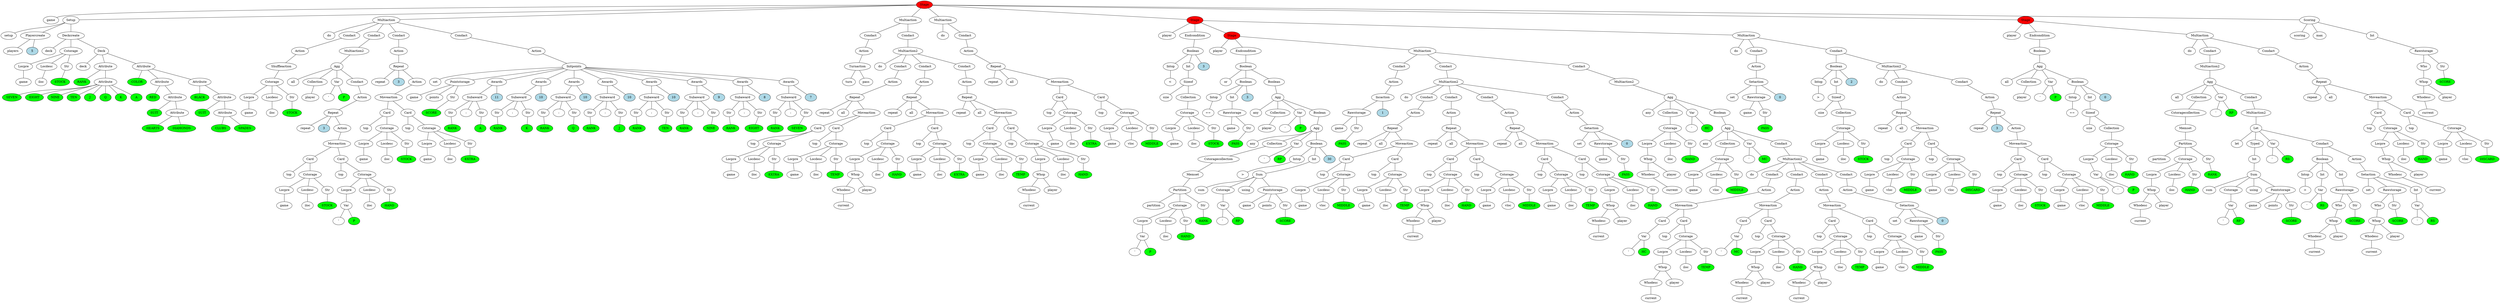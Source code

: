 graph tree{NODE0 [label="Stage" style=filled fillcolor="red"]
NODE0_1 [label="game"]
NODE0 -- NODE0_1
NODE0_2 [label="Setup" ]
NODE0_2_1 [label="setup"]
NODE0_2 -- NODE0_2_1
NODE0_2_2 [label="Playercreate" ]
NODE0_2_2_2 [label="players"]
NODE0_2_2 -- NODE0_2_2_2
NODE0_2_2_3 [label="5" style=filled fillcolor="lightblue"]
NODE0_2_2 -- NODE0_2_2_3
NODE0_2 -- NODE0_2_2
NODE0_2_4 [label="Deckcreate" ]
NODE0_2_4_1 [label="deck"]
NODE0_2_4 -- NODE0_2_4_1
NODE0_2_4_2 [label="Cstorage" ]
NODE0_2_4_2_1 [label="Locpre" ]
NODE0_2_4_2_1_0 [label="game"]
NODE0_2_4_2_1 -- NODE0_2_4_2_1_0
NODE0_2_4_2 -- NODE0_2_4_2_1
NODE0_2_4_2_2 [label="Locdesc" ]
NODE0_2_4_2_2_0 [label="iloc"]
NODE0_2_4_2_2 -- NODE0_2_4_2_2_0
NODE0_2_4_2 -- NODE0_2_4_2_2
NODE0_2_4_2_3 [label="Str" ]
NODE0_2_4_2_3_0 [fillcolor="green" style=filled label="STOCK"]
NODE0_2_4_2_3 -- NODE0_2_4_2_3_0
NODE0_2_4_2 -- NODE0_2_4_2_3
NODE0_2_4 -- NODE0_2_4_2
NODE0_2_4_3 [label="Deck" ]
NODE0_2_4_3_1 [label="deck"]
NODE0_2_4_3 -- NODE0_2_4_3_1
NODE0_2_4_3_2 [label="Attribute" ]
NODE0_2_4_3_2_1 [fillcolor="green" style=filled label="RANK"]
NODE0_2_4_3_2 -- NODE0_2_4_3_2_1
NODE0_2_4_3_2_2 [label="Attribute" ]
NODE0_2_4_3_2_2_1 [fillcolor="green" style=filled label="SEVEN"]
NODE0_2_4_3_2_2 -- NODE0_2_4_3_2_2_1
NODE0_2_4_3_2_2_3 [fillcolor="green" style=filled label="EIGHT"]
NODE0_2_4_3_2_2 -- NODE0_2_4_3_2_2_3
NODE0_2_4_3_2_2_5 [fillcolor="green" style=filled label="NINE"]
NODE0_2_4_3_2_2 -- NODE0_2_4_3_2_2_5
NODE0_2_4_3_2_2_7 [fillcolor="green" style=filled label="TEN"]
NODE0_2_4_3_2_2 -- NODE0_2_4_3_2_2_7
NODE0_2_4_3_2_2_9 [fillcolor="green" style=filled label="J"]
NODE0_2_4_3_2_2 -- NODE0_2_4_3_2_2_9
NODE0_2_4_3_2_2_11 [fillcolor="green" style=filled label="Q"]
NODE0_2_4_3_2_2 -- NODE0_2_4_3_2_2_11
NODE0_2_4_3_2_2_13 [fillcolor="green" style=filled label="K"]
NODE0_2_4_3_2_2 -- NODE0_2_4_3_2_2_13
NODE0_2_4_3_2_2_15 [fillcolor="green" style=filled label="A"]
NODE0_2_4_3_2_2 -- NODE0_2_4_3_2_2_15
NODE0_2_4_3_2 -- NODE0_2_4_3_2_2
NODE0_2_4_3 -- NODE0_2_4_3_2
NODE0_2_4_3_3 [label="Attribute" ]
NODE0_2_4_3_3_1 [fillcolor="green" style=filled label="COLOR"]
NODE0_2_4_3_3 -- NODE0_2_4_3_3_1
NODE0_2_4_3_3_2 [label="Attribute" ]
NODE0_2_4_3_3_2_1 [fillcolor="green" style=filled label="RED"]
NODE0_2_4_3_3_2 -- NODE0_2_4_3_3_2_1
NODE0_2_4_3_3_2_2 [label="Attribute" ]
NODE0_2_4_3_3_2_2_1 [fillcolor="green" style=filled label="SUIT"]
NODE0_2_4_3_3_2_2 -- NODE0_2_4_3_3_2_2_1
NODE0_2_4_3_3_2_2_2 [label="Attribute" ]
NODE0_2_4_3_3_2_2_2_1 [fillcolor="green" style=filled label="HEARTS"]
NODE0_2_4_3_3_2_2_2 -- NODE0_2_4_3_3_2_2_2_1
NODE0_2_4_3_3_2_2_2_3 [fillcolor="green" style=filled label="DIAMONDS"]
NODE0_2_4_3_3_2_2_2 -- NODE0_2_4_3_3_2_2_2_3
NODE0_2_4_3_3_2_2 -- NODE0_2_4_3_3_2_2_2
NODE0_2_4_3_3_2 -- NODE0_2_4_3_3_2_2
NODE0_2_4_3_3 -- NODE0_2_4_3_3_2
NODE0_2_4_3_3_3 [label="Attribute" ]
NODE0_2_4_3_3_3_1 [fillcolor="green" style=filled label="BLACK"]
NODE0_2_4_3_3_3 -- NODE0_2_4_3_3_3_1
NODE0_2_4_3_3_3_2 [label="Attribute" ]
NODE0_2_4_3_3_3_2_1 [fillcolor="green" style=filled label="SUIT"]
NODE0_2_4_3_3_3_2 -- NODE0_2_4_3_3_3_2_1
NODE0_2_4_3_3_3_2_2 [label="Attribute" ]
NODE0_2_4_3_3_3_2_2_1 [fillcolor="green" style=filled label="CLUBS"]
NODE0_2_4_3_3_3_2_2 -- NODE0_2_4_3_3_3_2_2_1
NODE0_2_4_3_3_3_2_2_3 [fillcolor="green" style=filled label="SPADES"]
NODE0_2_4_3_3_3_2_2 -- NODE0_2_4_3_3_3_2_2_3
NODE0_2_4_3_3_3_2 -- NODE0_2_4_3_3_3_2_2
NODE0_2_4_3_3_3 -- NODE0_2_4_3_3_3_2
NODE0_2_4_3_3 -- NODE0_2_4_3_3_3
NODE0_2_4_3 -- NODE0_2_4_3_3
NODE0_2_4 -- NODE0_2_4_3
NODE0_2 -- NODE0_2_4
NODE0 -- NODE0_2
NODE0_3 [label="Multiaction" ]
NODE0_3_1 [label="do"]
NODE0_3 -- NODE0_3_1
NODE0_3_3 [label="Condact" ]
NODE0_3_3_0 [label="Action" ]
NODE0_3_3_0_1 [label="Shuffleaction" ]
NODE0_3_3_0_1_1 [label="Cstorage" ]
NODE0_3_3_0_1_1_1 [label="Locpre" ]
NODE0_3_3_0_1_1_1_0 [label="game"]
NODE0_3_3_0_1_1_1 -- NODE0_3_3_0_1_1_1_0
NODE0_3_3_0_1_1 -- NODE0_3_3_0_1_1_1
NODE0_3_3_0_1_1_2 [label="Locdesc" ]
NODE0_3_3_0_1_1_2_0 [label="iloc"]
NODE0_3_3_0_1_1_2 -- NODE0_3_3_0_1_1_2_0
NODE0_3_3_0_1_1 -- NODE0_3_3_0_1_1_2
NODE0_3_3_0_1_1_3 [label="Str" ]
NODE0_3_3_0_1_1_3_0 [fillcolor="green" style=filled label="STOCK"]
NODE0_3_3_0_1_1_3 -- NODE0_3_3_0_1_1_3_0
NODE0_3_3_0_1_1 -- NODE0_3_3_0_1_1_3
NODE0_3_3_0_1 -- NODE0_3_3_0_1_1
NODE0_3_3_0 -- NODE0_3_3_0_1
NODE0_3_3 -- NODE0_3_3_0
NODE0_3 -- NODE0_3_3
NODE0_3_4 [label="Condact" ]
NODE0_3_4_0 [label="Multiaction2" ]
NODE0_3_4_0_0 [label="Agg" ]
NODE0_3_4_0_0_1 [label="all"]
NODE0_3_4_0_0 -- NODE0_3_4_0_0_1
NODE0_3_4_0_0_2 [label="Collection" ]
NODE0_3_4_0_0_2_0 [label="player"]
NODE0_3_4_0_0_2 -- NODE0_3_4_0_0_2_0
NODE0_3_4_0_0 -- NODE0_3_4_0_0_2
NODE0_3_4_0_0_3 [label="Var" ]
NODE0_3_4_0_0_3_0 [label="'"]
NODE0_3_4_0_0_3 -- NODE0_3_4_0_0_3_0
NODE0_3_4_0_0_3_1 [fillcolor="green" style=filled label="P"]
NODE0_3_4_0_0_3 -- NODE0_3_4_0_0_3_1
NODE0_3_4_0_0 -- NODE0_3_4_0_0_3
NODE0_3_4_0_0_4 [label="Condact" ]
NODE0_3_4_0_0_4_0 [label="Action" ]
NODE0_3_4_0_0_4_0_1 [label="Repeat" ]
NODE0_3_4_0_0_4_0_1_0 [label="repeat"]
NODE0_3_4_0_0_4_0_1 -- NODE0_3_4_0_0_4_0_1_0
NODE0_3_4_0_0_4_0_1_1 [label="3" style=filled fillcolor="lightblue"]
NODE0_3_4_0_0_4_0_1 -- NODE0_3_4_0_0_4_0_1_1
NODE0_3_4_0_0_4_0_1_2 [label="Action" ]
NODE0_3_4_0_0_4_0_1_2_1 [label="Moveaction" ]
NODE0_3_4_0_0_4_0_1_2_1_1 [label="Card" ]
NODE0_3_4_0_0_4_0_1_2_1_1_1 [label="top"]
NODE0_3_4_0_0_4_0_1_2_1_1 -- NODE0_3_4_0_0_4_0_1_2_1_1_1
NODE0_3_4_0_0_4_0_1_2_1_1_2 [label="Cstorage" ]
NODE0_3_4_0_0_4_0_1_2_1_1_2_1 [label="Locpre" ]
NODE0_3_4_0_0_4_0_1_2_1_1_2_1_0 [label="game"]
NODE0_3_4_0_0_4_0_1_2_1_1_2_1 -- NODE0_3_4_0_0_4_0_1_2_1_1_2_1_0
NODE0_3_4_0_0_4_0_1_2_1_1_2 -- NODE0_3_4_0_0_4_0_1_2_1_1_2_1
NODE0_3_4_0_0_4_0_1_2_1_1_2_2 [label="Locdesc" ]
NODE0_3_4_0_0_4_0_1_2_1_1_2_2_0 [label="iloc"]
NODE0_3_4_0_0_4_0_1_2_1_1_2_2 -- NODE0_3_4_0_0_4_0_1_2_1_1_2_2_0
NODE0_3_4_0_0_4_0_1_2_1_1_2 -- NODE0_3_4_0_0_4_0_1_2_1_1_2_2
NODE0_3_4_0_0_4_0_1_2_1_1_2_3 [label="Str" ]
NODE0_3_4_0_0_4_0_1_2_1_1_2_3_0 [fillcolor="green" style=filled label="STOCK"]
NODE0_3_4_0_0_4_0_1_2_1_1_2_3 -- NODE0_3_4_0_0_4_0_1_2_1_1_2_3_0
NODE0_3_4_0_0_4_0_1_2_1_1_2 -- NODE0_3_4_0_0_4_0_1_2_1_1_2_3
NODE0_3_4_0_0_4_0_1_2_1_1 -- NODE0_3_4_0_0_4_0_1_2_1_1_2
NODE0_3_4_0_0_4_0_1_2_1 -- NODE0_3_4_0_0_4_0_1_2_1_1
NODE0_3_4_0_0_4_0_1_2_1_2 [label="Card" ]
NODE0_3_4_0_0_4_0_1_2_1_2_1 [label="top"]
NODE0_3_4_0_0_4_0_1_2_1_2 -- NODE0_3_4_0_0_4_0_1_2_1_2_1
NODE0_3_4_0_0_4_0_1_2_1_2_2 [label="Cstorage" ]
NODE0_3_4_0_0_4_0_1_2_1_2_2_1 [label="Locpre" ]
NODE0_3_4_0_0_4_0_1_2_1_2_2_1_0 [label="Var" ]
NODE0_3_4_0_0_4_0_1_2_1_2_2_1_0_0 [label="'"]
NODE0_3_4_0_0_4_0_1_2_1_2_2_1_0 -- NODE0_3_4_0_0_4_0_1_2_1_2_2_1_0_0
NODE0_3_4_0_0_4_0_1_2_1_2_2_1_0_1 [fillcolor="green" style=filled label="P"]
NODE0_3_4_0_0_4_0_1_2_1_2_2_1_0 -- NODE0_3_4_0_0_4_0_1_2_1_2_2_1_0_1
NODE0_3_4_0_0_4_0_1_2_1_2_2_1 -- NODE0_3_4_0_0_4_0_1_2_1_2_2_1_0
NODE0_3_4_0_0_4_0_1_2_1_2_2 -- NODE0_3_4_0_0_4_0_1_2_1_2_2_1
NODE0_3_4_0_0_4_0_1_2_1_2_2_2 [label="Locdesc" ]
NODE0_3_4_0_0_4_0_1_2_1_2_2_2_0 [label="iloc"]
NODE0_3_4_0_0_4_0_1_2_1_2_2_2 -- NODE0_3_4_0_0_4_0_1_2_1_2_2_2_0
NODE0_3_4_0_0_4_0_1_2_1_2_2 -- NODE0_3_4_0_0_4_0_1_2_1_2_2_2
NODE0_3_4_0_0_4_0_1_2_1_2_2_3 [label="Str" ]
NODE0_3_4_0_0_4_0_1_2_1_2_2_3_0 [fillcolor="green" style=filled label="HAND"]
NODE0_3_4_0_0_4_0_1_2_1_2_2_3 -- NODE0_3_4_0_0_4_0_1_2_1_2_2_3_0
NODE0_3_4_0_0_4_0_1_2_1_2_2 -- NODE0_3_4_0_0_4_0_1_2_1_2_2_3
NODE0_3_4_0_0_4_0_1_2_1_2 -- NODE0_3_4_0_0_4_0_1_2_1_2_2
NODE0_3_4_0_0_4_0_1_2_1 -- NODE0_3_4_0_0_4_0_1_2_1_2
NODE0_3_4_0_0_4_0_1_2 -- NODE0_3_4_0_0_4_0_1_2_1
NODE0_3_4_0_0_4_0_1 -- NODE0_3_4_0_0_4_0_1_2
NODE0_3_4_0_0_4_0 -- NODE0_3_4_0_0_4_0_1
NODE0_3_4_0_0_4 -- NODE0_3_4_0_0_4_0
NODE0_3_4_0_0 -- NODE0_3_4_0_0_4
NODE0_3_4_0 -- NODE0_3_4_0_0
NODE0_3_4 -- NODE0_3_4_0
NODE0_3 -- NODE0_3_4
NODE0_3_5 [label="Condact" ]
NODE0_3_5_0 [label="Action" ]
NODE0_3_5_0_1 [label="Repeat" ]
NODE0_3_5_0_1_0 [label="repeat"]
NODE0_3_5_0_1 -- NODE0_3_5_0_1_0
NODE0_3_5_0_1_1 [label="3" style=filled fillcolor="lightblue"]
NODE0_3_5_0_1 -- NODE0_3_5_0_1_1
NODE0_3_5_0_1_2 [label="Action" ]
NODE0_3_5_0_1_2_1 [label="Moveaction" ]
NODE0_3_5_0_1_2_1_1 [label="Card" ]
NODE0_3_5_0_1_2_1_1_1 [label="top"]
NODE0_3_5_0_1_2_1_1 -- NODE0_3_5_0_1_2_1_1_1
NODE0_3_5_0_1_2_1_1_2 [label="Cstorage" ]
NODE0_3_5_0_1_2_1_1_2_1 [label="Locpre" ]
NODE0_3_5_0_1_2_1_1_2_1_0 [label="game"]
NODE0_3_5_0_1_2_1_1_2_1 -- NODE0_3_5_0_1_2_1_1_2_1_0
NODE0_3_5_0_1_2_1_1_2 -- NODE0_3_5_0_1_2_1_1_2_1
NODE0_3_5_0_1_2_1_1_2_2 [label="Locdesc" ]
NODE0_3_5_0_1_2_1_1_2_2_0 [label="iloc"]
NODE0_3_5_0_1_2_1_1_2_2 -- NODE0_3_5_0_1_2_1_1_2_2_0
NODE0_3_5_0_1_2_1_1_2 -- NODE0_3_5_0_1_2_1_1_2_2
NODE0_3_5_0_1_2_1_1_2_3 [label="Str" ]
NODE0_3_5_0_1_2_1_1_2_3_0 [fillcolor="green" style=filled label="STOCK"]
NODE0_3_5_0_1_2_1_1_2_3 -- NODE0_3_5_0_1_2_1_1_2_3_0
NODE0_3_5_0_1_2_1_1_2 -- NODE0_3_5_0_1_2_1_1_2_3
NODE0_3_5_0_1_2_1_1 -- NODE0_3_5_0_1_2_1_1_2
NODE0_3_5_0_1_2_1 -- NODE0_3_5_0_1_2_1_1
NODE0_3_5_0_1_2_1_2 [label="Card" ]
NODE0_3_5_0_1_2_1_2_1 [label="top"]
NODE0_3_5_0_1_2_1_2 -- NODE0_3_5_0_1_2_1_2_1
NODE0_3_5_0_1_2_1_2_2 [label="Cstorage" ]
NODE0_3_5_0_1_2_1_2_2_1 [label="Locpre" ]
NODE0_3_5_0_1_2_1_2_2_1_0 [label="game"]
NODE0_3_5_0_1_2_1_2_2_1 -- NODE0_3_5_0_1_2_1_2_2_1_0
NODE0_3_5_0_1_2_1_2_2 -- NODE0_3_5_0_1_2_1_2_2_1
NODE0_3_5_0_1_2_1_2_2_2 [label="Locdesc" ]
NODE0_3_5_0_1_2_1_2_2_2_0 [label="iloc"]
NODE0_3_5_0_1_2_1_2_2_2 -- NODE0_3_5_0_1_2_1_2_2_2_0
NODE0_3_5_0_1_2_1_2_2 -- NODE0_3_5_0_1_2_1_2_2_2
NODE0_3_5_0_1_2_1_2_2_3 [label="Str" ]
NODE0_3_5_0_1_2_1_2_2_3_0 [fillcolor="green" style=filled label="EXTRA"]
NODE0_3_5_0_1_2_1_2_2_3 -- NODE0_3_5_0_1_2_1_2_2_3_0
NODE0_3_5_0_1_2_1_2_2 -- NODE0_3_5_0_1_2_1_2_2_3
NODE0_3_5_0_1_2_1_2 -- NODE0_3_5_0_1_2_1_2_2
NODE0_3_5_0_1_2_1 -- NODE0_3_5_0_1_2_1_2
NODE0_3_5_0_1_2 -- NODE0_3_5_0_1_2_1
NODE0_3_5_0_1 -- NODE0_3_5_0_1_2
NODE0_3_5_0 -- NODE0_3_5_0_1
NODE0_3_5 -- NODE0_3_5_0
NODE0_3 -- NODE0_3_5
NODE0_3_6 [label="Condact" ]
NODE0_3_6_0 [label="Action" ]
NODE0_3_6_0_1 [label="Initpoints" ]
NODE0_3_6_0_1_0 [label="set"]
NODE0_3_6_0_1 -- NODE0_3_6_0_1_0
NODE0_3_6_0_1_1 [label="Pointstorage" ]
NODE0_3_6_0_1_1_1 [label="game"]
NODE0_3_6_0_1_1 -- NODE0_3_6_0_1_1_1
NODE0_3_6_0_1_1_2 [label="points"]
NODE0_3_6_0_1_1 -- NODE0_3_6_0_1_1_2
NODE0_3_6_0_1_1_3 [label="Str" ]
NODE0_3_6_0_1_1_3_0 [fillcolor="green" style=filled label="SCORE"]
NODE0_3_6_0_1_1_3 -- NODE0_3_6_0_1_1_3_0
NODE0_3_6_0_1_1 -- NODE0_3_6_0_1_1_3
NODE0_3_6_0_1 -- NODE0_3_6_0_1_1
NODE0_3_6_0_1_3 [label="Awards" ]
NODE0_3_6_0_1_3_1 [label="Subaward" ]
NODE0_3_6_0_1_3_1_1 [label="Str" ]
NODE0_3_6_0_1_3_1_1_0 [fillcolor="green" style=filled label="RANK"]
NODE0_3_6_0_1_3_1_1 -- NODE0_3_6_0_1_3_1_1_0
NODE0_3_6_0_1_3_1 -- NODE0_3_6_0_1_3_1_1
NODE0_3_6_0_1_3_1_2 [label=":"]
NODE0_3_6_0_1_3_1 -- NODE0_3_6_0_1_3_1_2
NODE0_3_6_0_1_3_1_3 [label="Str" ]
NODE0_3_6_0_1_3_1_3_0 [fillcolor="green" style=filled label="A"]
NODE0_3_6_0_1_3_1_3 -- NODE0_3_6_0_1_3_1_3_0
NODE0_3_6_0_1_3_1 -- NODE0_3_6_0_1_3_1_3
NODE0_3_6_0_1_3 -- NODE0_3_6_0_1_3_1
NODE0_3_6_0_1_3_2 [label="11" style=filled fillcolor="lightblue"]
NODE0_3_6_0_1_3 -- NODE0_3_6_0_1_3_2
NODE0_3_6_0_1 -- NODE0_3_6_0_1_3
NODE0_3_6_0_1_4 [label="Awards" ]
NODE0_3_6_0_1_4_1 [label="Subaward" ]
NODE0_3_6_0_1_4_1_1 [label="Str" ]
NODE0_3_6_0_1_4_1_1_0 [fillcolor="green" style=filled label="RANK"]
NODE0_3_6_0_1_4_1_1 -- NODE0_3_6_0_1_4_1_1_0
NODE0_3_6_0_1_4_1 -- NODE0_3_6_0_1_4_1_1
NODE0_3_6_0_1_4_1_2 [label=":"]
NODE0_3_6_0_1_4_1 -- NODE0_3_6_0_1_4_1_2
NODE0_3_6_0_1_4_1_3 [label="Str" ]
NODE0_3_6_0_1_4_1_3_0 [fillcolor="green" style=filled label="K"]
NODE0_3_6_0_1_4_1_3 -- NODE0_3_6_0_1_4_1_3_0
NODE0_3_6_0_1_4_1 -- NODE0_3_6_0_1_4_1_3
NODE0_3_6_0_1_4 -- NODE0_3_6_0_1_4_1
NODE0_3_6_0_1_4_2 [label="10" style=filled fillcolor="lightblue"]
NODE0_3_6_0_1_4 -- NODE0_3_6_0_1_4_2
NODE0_3_6_0_1 -- NODE0_3_6_0_1_4
NODE0_3_6_0_1_5 [label="Awards" ]
NODE0_3_6_0_1_5_1 [label="Subaward" ]
NODE0_3_6_0_1_5_1_1 [label="Str" ]
NODE0_3_6_0_1_5_1_1_0 [fillcolor="green" style=filled label="RANK"]
NODE0_3_6_0_1_5_1_1 -- NODE0_3_6_0_1_5_1_1_0
NODE0_3_6_0_1_5_1 -- NODE0_3_6_0_1_5_1_1
NODE0_3_6_0_1_5_1_2 [label=":"]
NODE0_3_6_0_1_5_1 -- NODE0_3_6_0_1_5_1_2
NODE0_3_6_0_1_5_1_3 [label="Str" ]
NODE0_3_6_0_1_5_1_3_0 [fillcolor="green" style=filled label="Q"]
NODE0_3_6_0_1_5_1_3 -- NODE0_3_6_0_1_5_1_3_0
NODE0_3_6_0_1_5_1 -- NODE0_3_6_0_1_5_1_3
NODE0_3_6_0_1_5 -- NODE0_3_6_0_1_5_1
NODE0_3_6_0_1_5_2 [label="10" style=filled fillcolor="lightblue"]
NODE0_3_6_0_1_5 -- NODE0_3_6_0_1_5_2
NODE0_3_6_0_1 -- NODE0_3_6_0_1_5
NODE0_3_6_0_1_6 [label="Awards" ]
NODE0_3_6_0_1_6_1 [label="Subaward" ]
NODE0_3_6_0_1_6_1_1 [label="Str" ]
NODE0_3_6_0_1_6_1_1_0 [fillcolor="green" style=filled label="RANK"]
NODE0_3_6_0_1_6_1_1 -- NODE0_3_6_0_1_6_1_1_0
NODE0_3_6_0_1_6_1 -- NODE0_3_6_0_1_6_1_1
NODE0_3_6_0_1_6_1_2 [label=":"]
NODE0_3_6_0_1_6_1 -- NODE0_3_6_0_1_6_1_2
NODE0_3_6_0_1_6_1_3 [label="Str" ]
NODE0_3_6_0_1_6_1_3_0 [fillcolor="green" style=filled label="J"]
NODE0_3_6_0_1_6_1_3 -- NODE0_3_6_0_1_6_1_3_0
NODE0_3_6_0_1_6_1 -- NODE0_3_6_0_1_6_1_3
NODE0_3_6_0_1_6 -- NODE0_3_6_0_1_6_1
NODE0_3_6_0_1_6_2 [label="10" style=filled fillcolor="lightblue"]
NODE0_3_6_0_1_6 -- NODE0_3_6_0_1_6_2
NODE0_3_6_0_1 -- NODE0_3_6_0_1_6
NODE0_3_6_0_1_7 [label="Awards" ]
NODE0_3_6_0_1_7_1 [label="Subaward" ]
NODE0_3_6_0_1_7_1_1 [label="Str" ]
NODE0_3_6_0_1_7_1_1_0 [fillcolor="green" style=filled label="RANK"]
NODE0_3_6_0_1_7_1_1 -- NODE0_3_6_0_1_7_1_1_0
NODE0_3_6_0_1_7_1 -- NODE0_3_6_0_1_7_1_1
NODE0_3_6_0_1_7_1_2 [label=":"]
NODE0_3_6_0_1_7_1 -- NODE0_3_6_0_1_7_1_2
NODE0_3_6_0_1_7_1_3 [label="Str" ]
NODE0_3_6_0_1_7_1_3_0 [fillcolor="green" style=filled label="TEN"]
NODE0_3_6_0_1_7_1_3 -- NODE0_3_6_0_1_7_1_3_0
NODE0_3_6_0_1_7_1 -- NODE0_3_6_0_1_7_1_3
NODE0_3_6_0_1_7 -- NODE0_3_6_0_1_7_1
NODE0_3_6_0_1_7_2 [label="10" style=filled fillcolor="lightblue"]
NODE0_3_6_0_1_7 -- NODE0_3_6_0_1_7_2
NODE0_3_6_0_1 -- NODE0_3_6_0_1_7
NODE0_3_6_0_1_8 [label="Awards" ]
NODE0_3_6_0_1_8_1 [label="Subaward" ]
NODE0_3_6_0_1_8_1_1 [label="Str" ]
NODE0_3_6_0_1_8_1_1_0 [fillcolor="green" style=filled label="RANK"]
NODE0_3_6_0_1_8_1_1 -- NODE0_3_6_0_1_8_1_1_0
NODE0_3_6_0_1_8_1 -- NODE0_3_6_0_1_8_1_1
NODE0_3_6_0_1_8_1_2 [label=":"]
NODE0_3_6_0_1_8_1 -- NODE0_3_6_0_1_8_1_2
NODE0_3_6_0_1_8_1_3 [label="Str" ]
NODE0_3_6_0_1_8_1_3_0 [fillcolor="green" style=filled label="NINE"]
NODE0_3_6_0_1_8_1_3 -- NODE0_3_6_0_1_8_1_3_0
NODE0_3_6_0_1_8_1 -- NODE0_3_6_0_1_8_1_3
NODE0_3_6_0_1_8 -- NODE0_3_6_0_1_8_1
NODE0_3_6_0_1_8_2 [label="9" style=filled fillcolor="lightblue"]
NODE0_3_6_0_1_8 -- NODE0_3_6_0_1_8_2
NODE0_3_6_0_1 -- NODE0_3_6_0_1_8
NODE0_3_6_0_1_9 [label="Awards" ]
NODE0_3_6_0_1_9_1 [label="Subaward" ]
NODE0_3_6_0_1_9_1_1 [label="Str" ]
NODE0_3_6_0_1_9_1_1_0 [fillcolor="green" style=filled label="RANK"]
NODE0_3_6_0_1_9_1_1 -- NODE0_3_6_0_1_9_1_1_0
NODE0_3_6_0_1_9_1 -- NODE0_3_6_0_1_9_1_1
NODE0_3_6_0_1_9_1_2 [label=":"]
NODE0_3_6_0_1_9_1 -- NODE0_3_6_0_1_9_1_2
NODE0_3_6_0_1_9_1_3 [label="Str" ]
NODE0_3_6_0_1_9_1_3_0 [fillcolor="green" style=filled label="EIGHT"]
NODE0_3_6_0_1_9_1_3 -- NODE0_3_6_0_1_9_1_3_0
NODE0_3_6_0_1_9_1 -- NODE0_3_6_0_1_9_1_3
NODE0_3_6_0_1_9 -- NODE0_3_6_0_1_9_1
NODE0_3_6_0_1_9_2 [label="8" style=filled fillcolor="lightblue"]
NODE0_3_6_0_1_9 -- NODE0_3_6_0_1_9_2
NODE0_3_6_0_1 -- NODE0_3_6_0_1_9
NODE0_3_6_0_1_10 [label="Awards" ]
NODE0_3_6_0_1_10_1 [label="Subaward" ]
NODE0_3_6_0_1_10_1_1 [label="Str" ]
NODE0_3_6_0_1_10_1_1_0 [fillcolor="green" style=filled label="RANK"]
NODE0_3_6_0_1_10_1_1 -- NODE0_3_6_0_1_10_1_1_0
NODE0_3_6_0_1_10_1 -- NODE0_3_6_0_1_10_1_1
NODE0_3_6_0_1_10_1_2 [label=":"]
NODE0_3_6_0_1_10_1 -- NODE0_3_6_0_1_10_1_2
NODE0_3_6_0_1_10_1_3 [label="Str" ]
NODE0_3_6_0_1_10_1_3_0 [fillcolor="green" style=filled label="SEVEN"]
NODE0_3_6_0_1_10_1_3 -- NODE0_3_6_0_1_10_1_3_0
NODE0_3_6_0_1_10_1 -- NODE0_3_6_0_1_10_1_3
NODE0_3_6_0_1_10 -- NODE0_3_6_0_1_10_1
NODE0_3_6_0_1_10_2 [label="7" style=filled fillcolor="lightblue"]
NODE0_3_6_0_1_10 -- NODE0_3_6_0_1_10_2
NODE0_3_6_0_1 -- NODE0_3_6_0_1_10
NODE0_3_6_0 -- NODE0_3_6_0_1
NODE0_3_6 -- NODE0_3_6_0
NODE0_3 -- NODE0_3_6
NODE0 -- NODE0_3
NODE0_4 [label="Multiaction" ]
NODE0_4_3 [label="Condact" ]
NODE0_4_3_0 [label="Action" ]
NODE0_4_3_0_1 [label="Turnaction" ]
NODE0_4_3_0_1_0 [label="turn"]
NODE0_4_3_0_1 -- NODE0_4_3_0_1_0
NODE0_4_3_0_1_1 [label="pass"]
NODE0_4_3_0_1 -- NODE0_4_3_0_1_1
NODE0_4_3_0 -- NODE0_4_3_0_1
NODE0_4_3 -- NODE0_4_3_0
NODE0_4 -- NODE0_4_3
NODE0_4_4 [label="Condact" ]
NODE0_4_4_0 [label="Multiaction2" ]
NODE0_4_4_0_1 [label="do"]
NODE0_4_4_0 -- NODE0_4_4_0_1
NODE0_4_4_0_3 [label="Condact" ]
NODE0_4_4_0_3_0 [label="Action" ]
NODE0_4_4_0_3_0_1 [label="Repeat" ]
NODE0_4_4_0_3_0_1_0 [label="repeat"]
NODE0_4_4_0_3_0_1 -- NODE0_4_4_0_3_0_1_0
NODE0_4_4_0_3_0_1_1 [label="all"]
NODE0_4_4_0_3_0_1 -- NODE0_4_4_0_3_0_1_1
NODE0_4_4_0_3_0_1_3 [label="Moveaction" ]
NODE0_4_4_0_3_0_1_3_1 [label="Card" ]
NODE0_4_4_0_3_0_1_3_1_1 [label="top"]
NODE0_4_4_0_3_0_1_3_1 -- NODE0_4_4_0_3_0_1_3_1_1
NODE0_4_4_0_3_0_1_3_1_2 [label="Cstorage" ]
NODE0_4_4_0_3_0_1_3_1_2_1 [label="Locpre" ]
NODE0_4_4_0_3_0_1_3_1_2_1_0 [label="game"]
NODE0_4_4_0_3_0_1_3_1_2_1 -- NODE0_4_4_0_3_0_1_3_1_2_1_0
NODE0_4_4_0_3_0_1_3_1_2 -- NODE0_4_4_0_3_0_1_3_1_2_1
NODE0_4_4_0_3_0_1_3_1_2_2 [label="Locdesc" ]
NODE0_4_4_0_3_0_1_3_1_2_2_0 [label="iloc"]
NODE0_4_4_0_3_0_1_3_1_2_2 -- NODE0_4_4_0_3_0_1_3_1_2_2_0
NODE0_4_4_0_3_0_1_3_1_2 -- NODE0_4_4_0_3_0_1_3_1_2_2
NODE0_4_4_0_3_0_1_3_1_2_3 [label="Str" ]
NODE0_4_4_0_3_0_1_3_1_2_3_0 [fillcolor="green" style=filled label="EXTRA"]
NODE0_4_4_0_3_0_1_3_1_2_3 -- NODE0_4_4_0_3_0_1_3_1_2_3_0
NODE0_4_4_0_3_0_1_3_1_2 -- NODE0_4_4_0_3_0_1_3_1_2_3
NODE0_4_4_0_3_0_1_3_1 -- NODE0_4_4_0_3_0_1_3_1_2
NODE0_4_4_0_3_0_1_3 -- NODE0_4_4_0_3_0_1_3_1
NODE0_4_4_0_3_0_1_3_2 [label="Card" ]
NODE0_4_4_0_3_0_1_3_2_1 [label="top"]
NODE0_4_4_0_3_0_1_3_2 -- NODE0_4_4_0_3_0_1_3_2_1
NODE0_4_4_0_3_0_1_3_2_2 [label="Cstorage" ]
NODE0_4_4_0_3_0_1_3_2_2_1 [label="Locpre" ]
NODE0_4_4_0_3_0_1_3_2_2_1_0 [label="game"]
NODE0_4_4_0_3_0_1_3_2_2_1 -- NODE0_4_4_0_3_0_1_3_2_2_1_0
NODE0_4_4_0_3_0_1_3_2_2 -- NODE0_4_4_0_3_0_1_3_2_2_1
NODE0_4_4_0_3_0_1_3_2_2_2 [label="Locdesc" ]
NODE0_4_4_0_3_0_1_3_2_2_2_0 [label="iloc"]
NODE0_4_4_0_3_0_1_3_2_2_2 -- NODE0_4_4_0_3_0_1_3_2_2_2_0
NODE0_4_4_0_3_0_1_3_2_2 -- NODE0_4_4_0_3_0_1_3_2_2_2
NODE0_4_4_0_3_0_1_3_2_2_3 [label="Str" ]
NODE0_4_4_0_3_0_1_3_2_2_3_0 [fillcolor="green" style=filled label="TEMP"]
NODE0_4_4_0_3_0_1_3_2_2_3 -- NODE0_4_4_0_3_0_1_3_2_2_3_0
NODE0_4_4_0_3_0_1_3_2_2 -- NODE0_4_4_0_3_0_1_3_2_2_3
NODE0_4_4_0_3_0_1_3_2 -- NODE0_4_4_0_3_0_1_3_2_2
NODE0_4_4_0_3_0_1_3 -- NODE0_4_4_0_3_0_1_3_2
NODE0_4_4_0_3_0_1 -- NODE0_4_4_0_3_0_1_3
NODE0_4_4_0_3_0 -- NODE0_4_4_0_3_0_1
NODE0_4_4_0_3 -- NODE0_4_4_0_3_0
NODE0_4_4_0 -- NODE0_4_4_0_3
NODE0_4_4_0_4 [label="Condact" ]
NODE0_4_4_0_4_0 [label="Action" ]
NODE0_4_4_0_4_0_1 [label="Repeat" ]
NODE0_4_4_0_4_0_1_0 [label="repeat"]
NODE0_4_4_0_4_0_1 -- NODE0_4_4_0_4_0_1_0
NODE0_4_4_0_4_0_1_1 [label="all"]
NODE0_4_4_0_4_0_1 -- NODE0_4_4_0_4_0_1_1
NODE0_4_4_0_4_0_1_3 [label="Moveaction" ]
NODE0_4_4_0_4_0_1_3_1 [label="Card" ]
NODE0_4_4_0_4_0_1_3_1_1 [label="top"]
NODE0_4_4_0_4_0_1_3_1 -- NODE0_4_4_0_4_0_1_3_1_1
NODE0_4_4_0_4_0_1_3_1_2 [label="Cstorage" ]
NODE0_4_4_0_4_0_1_3_1_2_1 [label="Locpre" ]
NODE0_4_4_0_4_0_1_3_1_2_1_0 [label="Whop" ]
NODE0_4_4_0_4_0_1_3_1_2_1_0_1 [label="Whodesc" ]
NODE0_4_4_0_4_0_1_3_1_2_1_0_1_0 [label="current"]
NODE0_4_4_0_4_0_1_3_1_2_1_0_1 -- NODE0_4_4_0_4_0_1_3_1_2_1_0_1_0
NODE0_4_4_0_4_0_1_3_1_2_1_0 -- NODE0_4_4_0_4_0_1_3_1_2_1_0_1
NODE0_4_4_0_4_0_1_3_1_2_1_0_2 [label="player"]
NODE0_4_4_0_4_0_1_3_1_2_1_0 -- NODE0_4_4_0_4_0_1_3_1_2_1_0_2
NODE0_4_4_0_4_0_1_3_1_2_1 -- NODE0_4_4_0_4_0_1_3_1_2_1_0
NODE0_4_4_0_4_0_1_3_1_2 -- NODE0_4_4_0_4_0_1_3_1_2_1
NODE0_4_4_0_4_0_1_3_1_2_2 [label="Locdesc" ]
NODE0_4_4_0_4_0_1_3_1_2_2_0 [label="iloc"]
NODE0_4_4_0_4_0_1_3_1_2_2 -- NODE0_4_4_0_4_0_1_3_1_2_2_0
NODE0_4_4_0_4_0_1_3_1_2 -- NODE0_4_4_0_4_0_1_3_1_2_2
NODE0_4_4_0_4_0_1_3_1_2_3 [label="Str" ]
NODE0_4_4_0_4_0_1_3_1_2_3_0 [fillcolor="green" style=filled label="HAND"]
NODE0_4_4_0_4_0_1_3_1_2_3 -- NODE0_4_4_0_4_0_1_3_1_2_3_0
NODE0_4_4_0_4_0_1_3_1_2 -- NODE0_4_4_0_4_0_1_3_1_2_3
NODE0_4_4_0_4_0_1_3_1 -- NODE0_4_4_0_4_0_1_3_1_2
NODE0_4_4_0_4_0_1_3 -- NODE0_4_4_0_4_0_1_3_1
NODE0_4_4_0_4_0_1_3_2 [label="Card" ]
NODE0_4_4_0_4_0_1_3_2_1 [label="top"]
NODE0_4_4_0_4_0_1_3_2 -- NODE0_4_4_0_4_0_1_3_2_1
NODE0_4_4_0_4_0_1_3_2_2 [label="Cstorage" ]
NODE0_4_4_0_4_0_1_3_2_2_1 [label="Locpre" ]
NODE0_4_4_0_4_0_1_3_2_2_1_0 [label="game"]
NODE0_4_4_0_4_0_1_3_2_2_1 -- NODE0_4_4_0_4_0_1_3_2_2_1_0
NODE0_4_4_0_4_0_1_3_2_2 -- NODE0_4_4_0_4_0_1_3_2_2_1
NODE0_4_4_0_4_0_1_3_2_2_2 [label="Locdesc" ]
NODE0_4_4_0_4_0_1_3_2_2_2_0 [label="iloc"]
NODE0_4_4_0_4_0_1_3_2_2_2 -- NODE0_4_4_0_4_0_1_3_2_2_2_0
NODE0_4_4_0_4_0_1_3_2_2 -- NODE0_4_4_0_4_0_1_3_2_2_2
NODE0_4_4_0_4_0_1_3_2_2_3 [label="Str" ]
NODE0_4_4_0_4_0_1_3_2_2_3_0 [fillcolor="green" style=filled label="EXTRA"]
NODE0_4_4_0_4_0_1_3_2_2_3 -- NODE0_4_4_0_4_0_1_3_2_2_3_0
NODE0_4_4_0_4_0_1_3_2_2 -- NODE0_4_4_0_4_0_1_3_2_2_3
NODE0_4_4_0_4_0_1_3_2 -- NODE0_4_4_0_4_0_1_3_2_2
NODE0_4_4_0_4_0_1_3 -- NODE0_4_4_0_4_0_1_3_2
NODE0_4_4_0_4_0_1 -- NODE0_4_4_0_4_0_1_3
NODE0_4_4_0_4_0 -- NODE0_4_4_0_4_0_1
NODE0_4_4_0_4 -- NODE0_4_4_0_4_0
NODE0_4_4_0 -- NODE0_4_4_0_4
NODE0_4_4_0_5 [label="Condact" ]
NODE0_4_4_0_5_0 [label="Action" ]
NODE0_4_4_0_5_0_1 [label="Repeat" ]
NODE0_4_4_0_5_0_1_0 [label="repeat"]
NODE0_4_4_0_5_0_1 -- NODE0_4_4_0_5_0_1_0
NODE0_4_4_0_5_0_1_1 [label="all"]
NODE0_4_4_0_5_0_1 -- NODE0_4_4_0_5_0_1_1
NODE0_4_4_0_5_0_1_3 [label="Moveaction" ]
NODE0_4_4_0_5_0_1_3_1 [label="Card" ]
NODE0_4_4_0_5_0_1_3_1_1 [label="top"]
NODE0_4_4_0_5_0_1_3_1 -- NODE0_4_4_0_5_0_1_3_1_1
NODE0_4_4_0_5_0_1_3_1_2 [label="Cstorage" ]
NODE0_4_4_0_5_0_1_3_1_2_1 [label="Locpre" ]
NODE0_4_4_0_5_0_1_3_1_2_1_0 [label="game"]
NODE0_4_4_0_5_0_1_3_1_2_1 -- NODE0_4_4_0_5_0_1_3_1_2_1_0
NODE0_4_4_0_5_0_1_3_1_2 -- NODE0_4_4_0_5_0_1_3_1_2_1
NODE0_4_4_0_5_0_1_3_1_2_2 [label="Locdesc" ]
NODE0_4_4_0_5_0_1_3_1_2_2_0 [label="iloc"]
NODE0_4_4_0_5_0_1_3_1_2_2 -- NODE0_4_4_0_5_0_1_3_1_2_2_0
NODE0_4_4_0_5_0_1_3_1_2 -- NODE0_4_4_0_5_0_1_3_1_2_2
NODE0_4_4_0_5_0_1_3_1_2_3 [label="Str" ]
NODE0_4_4_0_5_0_1_3_1_2_3_0 [fillcolor="green" style=filled label="TEMP"]
NODE0_4_4_0_5_0_1_3_1_2_3 -- NODE0_4_4_0_5_0_1_3_1_2_3_0
NODE0_4_4_0_5_0_1_3_1_2 -- NODE0_4_4_0_5_0_1_3_1_2_3
NODE0_4_4_0_5_0_1_3_1 -- NODE0_4_4_0_5_0_1_3_1_2
NODE0_4_4_0_5_0_1_3 -- NODE0_4_4_0_5_0_1_3_1
NODE0_4_4_0_5_0_1_3_2 [label="Card" ]
NODE0_4_4_0_5_0_1_3_2_1 [label="top"]
NODE0_4_4_0_5_0_1_3_2 -- NODE0_4_4_0_5_0_1_3_2_1
NODE0_4_4_0_5_0_1_3_2_2 [label="Cstorage" ]
NODE0_4_4_0_5_0_1_3_2_2_1 [label="Locpre" ]
NODE0_4_4_0_5_0_1_3_2_2_1_0 [label="Whop" ]
NODE0_4_4_0_5_0_1_3_2_2_1_0_1 [label="Whodesc" ]
NODE0_4_4_0_5_0_1_3_2_2_1_0_1_0 [label="current"]
NODE0_4_4_0_5_0_1_3_2_2_1_0_1 -- NODE0_4_4_0_5_0_1_3_2_2_1_0_1_0
NODE0_4_4_0_5_0_1_3_2_2_1_0 -- NODE0_4_4_0_5_0_1_3_2_2_1_0_1
NODE0_4_4_0_5_0_1_3_2_2_1_0_2 [label="player"]
NODE0_4_4_0_5_0_1_3_2_2_1_0 -- NODE0_4_4_0_5_0_1_3_2_2_1_0_2
NODE0_4_4_0_5_0_1_3_2_2_1 -- NODE0_4_4_0_5_0_1_3_2_2_1_0
NODE0_4_4_0_5_0_1_3_2_2 -- NODE0_4_4_0_5_0_1_3_2_2_1
NODE0_4_4_0_5_0_1_3_2_2_2 [label="Locdesc" ]
NODE0_4_4_0_5_0_1_3_2_2_2_0 [label="iloc"]
NODE0_4_4_0_5_0_1_3_2_2_2 -- NODE0_4_4_0_5_0_1_3_2_2_2_0
NODE0_4_4_0_5_0_1_3_2_2 -- NODE0_4_4_0_5_0_1_3_2_2_2
NODE0_4_4_0_5_0_1_3_2_2_3 [label="Str" ]
NODE0_4_4_0_5_0_1_3_2_2_3_0 [fillcolor="green" style=filled label="HAND"]
NODE0_4_4_0_5_0_1_3_2_2_3 -- NODE0_4_4_0_5_0_1_3_2_2_3_0
NODE0_4_4_0_5_0_1_3_2_2 -- NODE0_4_4_0_5_0_1_3_2_2_3
NODE0_4_4_0_5_0_1_3_2 -- NODE0_4_4_0_5_0_1_3_2_2
NODE0_4_4_0_5_0_1_3 -- NODE0_4_4_0_5_0_1_3_2
NODE0_4_4_0_5_0_1 -- NODE0_4_4_0_5_0_1_3
NODE0_4_4_0_5_0 -- NODE0_4_4_0_5_0_1
NODE0_4_4_0_5 -- NODE0_4_4_0_5_0
NODE0_4_4_0 -- NODE0_4_4_0_5
NODE0_4_4 -- NODE0_4_4_0
NODE0_4 -- NODE0_4_4
NODE0 -- NODE0_4
NODE0_5 [label="Multiaction" ]
NODE0_5_1 [label="do"]
NODE0_5 -- NODE0_5_1
NODE0_5_3 [label="Condact" ]
NODE0_5_3_0 [label="Action" ]
NODE0_5_3_0_1 [label="Repeat" ]
NODE0_5_3_0_1_0 [label="repeat"]
NODE0_5_3_0_1 -- NODE0_5_3_0_1_0
NODE0_5_3_0_1_1 [label="all"]
NODE0_5_3_0_1 -- NODE0_5_3_0_1_1
NODE0_5_3_0_1_3 [label="Moveaction" ]
NODE0_5_3_0_1_3_1 [label="Card" ]
NODE0_5_3_0_1_3_1_1 [label="top"]
NODE0_5_3_0_1_3_1 -- NODE0_5_3_0_1_3_1_1
NODE0_5_3_0_1_3_1_2 [label="Cstorage" ]
NODE0_5_3_0_1_3_1_2_1 [label="Locpre" ]
NODE0_5_3_0_1_3_1_2_1_0 [label="game"]
NODE0_5_3_0_1_3_1_2_1 -- NODE0_5_3_0_1_3_1_2_1_0
NODE0_5_3_0_1_3_1_2 -- NODE0_5_3_0_1_3_1_2_1
NODE0_5_3_0_1_3_1_2_2 [label="Locdesc" ]
NODE0_5_3_0_1_3_1_2_2_0 [label="iloc"]
NODE0_5_3_0_1_3_1_2_2 -- NODE0_5_3_0_1_3_1_2_2_0
NODE0_5_3_0_1_3_1_2 -- NODE0_5_3_0_1_3_1_2_2
NODE0_5_3_0_1_3_1_2_3 [label="Str" ]
NODE0_5_3_0_1_3_1_2_3_0 [fillcolor="green" style=filled label="EXTRA"]
NODE0_5_3_0_1_3_1_2_3 -- NODE0_5_3_0_1_3_1_2_3_0
NODE0_5_3_0_1_3_1_2 -- NODE0_5_3_0_1_3_1_2_3
NODE0_5_3_0_1_3_1 -- NODE0_5_3_0_1_3_1_2
NODE0_5_3_0_1_3 -- NODE0_5_3_0_1_3_1
NODE0_5_3_0_1_3_2 [label="Card" ]
NODE0_5_3_0_1_3_2_1 [label="top"]
NODE0_5_3_0_1_3_2 -- NODE0_5_3_0_1_3_2_1
NODE0_5_3_0_1_3_2_2 [label="Cstorage" ]
NODE0_5_3_0_1_3_2_2_1 [label="Locpre" ]
NODE0_5_3_0_1_3_2_2_1_0 [label="game"]
NODE0_5_3_0_1_3_2_2_1 -- NODE0_5_3_0_1_3_2_2_1_0
NODE0_5_3_0_1_3_2_2 -- NODE0_5_3_0_1_3_2_2_1
NODE0_5_3_0_1_3_2_2_2 [label="Locdesc" ]
NODE0_5_3_0_1_3_2_2_2_0 [label="vloc"]
NODE0_5_3_0_1_3_2_2_2 -- NODE0_5_3_0_1_3_2_2_2_0
NODE0_5_3_0_1_3_2_2 -- NODE0_5_3_0_1_3_2_2_2
NODE0_5_3_0_1_3_2_2_3 [label="Str" ]
NODE0_5_3_0_1_3_2_2_3_0 [fillcolor="green" style=filled label="MIDDLE"]
NODE0_5_3_0_1_3_2_2_3 -- NODE0_5_3_0_1_3_2_2_3_0
NODE0_5_3_0_1_3_2_2 -- NODE0_5_3_0_1_3_2_2_3
NODE0_5_3_0_1_3_2 -- NODE0_5_3_0_1_3_2_2
NODE0_5_3_0_1_3 -- NODE0_5_3_0_1_3_2
NODE0_5_3_0_1 -- NODE0_5_3_0_1_3
NODE0_5_3_0 -- NODE0_5_3_0_1
NODE0_5_3 -- NODE0_5_3_0
NODE0_5 -- NODE0_5_3
NODE0 -- NODE0_5
NODE0_6 [label="Stage"  style=filled fillcolor="red"]
NODE0_6_2 [label="player"]
NODE0_6 -- NODE0_6_2
NODE0_6_3 [label="Endcondition" ]
NODE0_6_3_2 [label="Boolean" ]
NODE0_6_3_2_1 [label="Intop" ]
NODE0_6_3_2_1_0 [label="<"]
NODE0_6_3_2_1 -- NODE0_6_3_2_1_0
NODE0_6_3_2 -- NODE0_6_3_2_1
NODE0_6_3_2_2 [label="Int" ]
NODE0_6_3_2_2_0 [label="Sizeof" ]
NODE0_6_3_2_2_0_1 [label="size"]
NODE0_6_3_2_2_0 -- NODE0_6_3_2_2_0_1
NODE0_6_3_2_2_0_2 [label="Collection" ]
NODE0_6_3_2_2_0_2_0 [label="Cstorage" ]
NODE0_6_3_2_2_0_2_0_1 [label="Locpre" ]
NODE0_6_3_2_2_0_2_0_1_0 [label="game"]
NODE0_6_3_2_2_0_2_0_1 -- NODE0_6_3_2_2_0_2_0_1_0
NODE0_6_3_2_2_0_2_0 -- NODE0_6_3_2_2_0_2_0_1
NODE0_6_3_2_2_0_2_0_2 [label="Locdesc" ]
NODE0_6_3_2_2_0_2_0_2_0 [label="iloc"]
NODE0_6_3_2_2_0_2_0_2 -- NODE0_6_3_2_2_0_2_0_2_0
NODE0_6_3_2_2_0_2_0 -- NODE0_6_3_2_2_0_2_0_2
NODE0_6_3_2_2_0_2_0_3 [label="Str" ]
NODE0_6_3_2_2_0_2_0_3_0 [fillcolor="green" style=filled label="STOCK"]
NODE0_6_3_2_2_0_2_0_3 -- NODE0_6_3_2_2_0_2_0_3_0
NODE0_6_3_2_2_0_2_0 -- NODE0_6_3_2_2_0_2_0_3
NODE0_6_3_2_2_0_2 -- NODE0_6_3_2_2_0_2_0
NODE0_6_3_2_2_0 -- NODE0_6_3_2_2_0_2
NODE0_6_3_2_2 -- NODE0_6_3_2_2_0
NODE0_6_3_2 -- NODE0_6_3_2_2
NODE0_6_3_2_3 [label="3" style=filled fillcolor="lightblue"]
NODE0_6_3_2 -- NODE0_6_3_2_3
NODE0_6_3 -- NODE0_6_3_2
NODE0_6 -- NODE0_6_3
NODE0_6_4 [label="Stage"  style=filled fillcolor="red"]
NODE0_6_4_2 [label="player"]
NODE0_6_4 -- NODE0_6_4_2
NODE0_6_4_3 [label="Endcondition" ]
NODE0_6_4_3_2 [label="Boolean" ]
NODE0_6_4_3_2_1 [label="or"]
NODE0_6_4_3_2 -- NODE0_6_4_3_2_1
NODE0_6_4_3_2_2 [label="Boolean" ]
NODE0_6_4_3_2_2_1 [label="Intop" ]
NODE0_6_4_3_2_2_1_0 [label="=="]
NODE0_6_4_3_2_2_1 -- NODE0_6_4_3_2_2_1_0
NODE0_6_4_3_2_2 -- NODE0_6_4_3_2_2_1
NODE0_6_4_3_2_2_2 [label="Int" ]
NODE0_6_4_3_2_2_2_0 [label="Rawstorage" ]
NODE0_6_4_3_2_2_2_0_1 [label="game"]
NODE0_6_4_3_2_2_2_0 -- NODE0_6_4_3_2_2_2_0_1
NODE0_6_4_3_2_2_2_0_3 [label="Str" ]
NODE0_6_4_3_2_2_2_0_3_0 [fillcolor="green" style=filled label="PASS"]
NODE0_6_4_3_2_2_2_0_3 -- NODE0_6_4_3_2_2_2_0_3_0
NODE0_6_4_3_2_2_2_0 -- NODE0_6_4_3_2_2_2_0_3
NODE0_6_4_3_2_2_2 -- NODE0_6_4_3_2_2_2_0
NODE0_6_4_3_2_2 -- NODE0_6_4_3_2_2_2
NODE0_6_4_3_2_2_3 [label="3" style=filled fillcolor="lightblue"]
NODE0_6_4_3_2_2 -- NODE0_6_4_3_2_2_3
NODE0_6_4_3_2 -- NODE0_6_4_3_2_2
NODE0_6_4_3_2_3 [label="Boolean" ]
NODE0_6_4_3_2_3_0 [label="Agg" ]
NODE0_6_4_3_2_3_0_1 [label="any"]
NODE0_6_4_3_2_3_0 -- NODE0_6_4_3_2_3_0_1
NODE0_6_4_3_2_3_0_2 [label="Collection" ]
NODE0_6_4_3_2_3_0_2_0 [label="player"]
NODE0_6_4_3_2_3_0_2 -- NODE0_6_4_3_2_3_0_2_0
NODE0_6_4_3_2_3_0 -- NODE0_6_4_3_2_3_0_2
NODE0_6_4_3_2_3_0_3 [label="Var" ]
NODE0_6_4_3_2_3_0_3_0 [label="'"]
NODE0_6_4_3_2_3_0_3 -- NODE0_6_4_3_2_3_0_3_0
NODE0_6_4_3_2_3_0_3_1 [fillcolor="green" style=filled label="P"]
NODE0_6_4_3_2_3_0_3 -- NODE0_6_4_3_2_3_0_3_1
NODE0_6_4_3_2_3_0 -- NODE0_6_4_3_2_3_0_3
NODE0_6_4_3_2_3_0_4 [label="Boolean" ]
NODE0_6_4_3_2_3_0_4_0 [label="Agg" ]
NODE0_6_4_3_2_3_0_4_0_1 [label="any"]
NODE0_6_4_3_2_3_0_4_0 -- NODE0_6_4_3_2_3_0_4_0_1
NODE0_6_4_3_2_3_0_4_0_2 [label="Collection" ]
NODE0_6_4_3_2_3_0_4_0_2_0 [label="Cstoragecollection" ]
NODE0_6_4_3_2_3_0_4_0_2_0_0 [label="Memset" ]
NODE0_6_4_3_2_3_0_4_0_2_0_0_0 [label="Partition" ]
NODE0_6_4_3_2_3_0_4_0_2_0_0_0_1 [label="partition"]
NODE0_6_4_3_2_3_0_4_0_2_0_0_0 -- NODE0_6_4_3_2_3_0_4_0_2_0_0_0_1
NODE0_6_4_3_2_3_0_4_0_2_0_0_0_2 [label="Cstorage" ]
NODE0_6_4_3_2_3_0_4_0_2_0_0_0_2_1 [label="Locpre" ]
NODE0_6_4_3_2_3_0_4_0_2_0_0_0_2_1_0 [label="Var" ]
NODE0_6_4_3_2_3_0_4_0_2_0_0_0_2_1_0_0 [label="'"]
NODE0_6_4_3_2_3_0_4_0_2_0_0_0_2_1_0 -- NODE0_6_4_3_2_3_0_4_0_2_0_0_0_2_1_0_0
NODE0_6_4_3_2_3_0_4_0_2_0_0_0_2_1_0_1 [fillcolor="green" style=filled label="P"]
NODE0_6_4_3_2_3_0_4_0_2_0_0_0_2_1_0 -- NODE0_6_4_3_2_3_0_4_0_2_0_0_0_2_1_0_1
NODE0_6_4_3_2_3_0_4_0_2_0_0_0_2_1 -- NODE0_6_4_3_2_3_0_4_0_2_0_0_0_2_1_0
NODE0_6_4_3_2_3_0_4_0_2_0_0_0_2 -- NODE0_6_4_3_2_3_0_4_0_2_0_0_0_2_1
NODE0_6_4_3_2_3_0_4_0_2_0_0_0_2_2 [label="Locdesc" ]
NODE0_6_4_3_2_3_0_4_0_2_0_0_0_2_2_0 [label="iloc"]
NODE0_6_4_3_2_3_0_4_0_2_0_0_0_2_2 -- NODE0_6_4_3_2_3_0_4_0_2_0_0_0_2_2_0
NODE0_6_4_3_2_3_0_4_0_2_0_0_0_2 -- NODE0_6_4_3_2_3_0_4_0_2_0_0_0_2_2
NODE0_6_4_3_2_3_0_4_0_2_0_0_0_2_3 [label="Str" ]
NODE0_6_4_3_2_3_0_4_0_2_0_0_0_2_3_0 [fillcolor="green" style=filled label="HAND"]
NODE0_6_4_3_2_3_0_4_0_2_0_0_0_2_3 -- NODE0_6_4_3_2_3_0_4_0_2_0_0_0_2_3_0
NODE0_6_4_3_2_3_0_4_0_2_0_0_0_2 -- NODE0_6_4_3_2_3_0_4_0_2_0_0_0_2_3
NODE0_6_4_3_2_3_0_4_0_2_0_0_0 -- NODE0_6_4_3_2_3_0_4_0_2_0_0_0_2
NODE0_6_4_3_2_3_0_4_0_2_0_0_0_3 [label="Str" ]
NODE0_6_4_3_2_3_0_4_0_2_0_0_0_3_0 [fillcolor="green" style=filled label="RANK"]
NODE0_6_4_3_2_3_0_4_0_2_0_0_0_3 -- NODE0_6_4_3_2_3_0_4_0_2_0_0_0_3_0
NODE0_6_4_3_2_3_0_4_0_2_0_0_0 -- NODE0_6_4_3_2_3_0_4_0_2_0_0_0_3
NODE0_6_4_3_2_3_0_4_0_2_0_0 -- NODE0_6_4_3_2_3_0_4_0_2_0_0_0
NODE0_6_4_3_2_3_0_4_0_2_0 -- NODE0_6_4_3_2_3_0_4_0_2_0_0
NODE0_6_4_3_2_3_0_4_0_2 -- NODE0_6_4_3_2_3_0_4_0_2_0
NODE0_6_4_3_2_3_0_4_0 -- NODE0_6_4_3_2_3_0_4_0_2
NODE0_6_4_3_2_3_0_4_0_3 [label="Var" ]
NODE0_6_4_3_2_3_0_4_0_3_0 [label="'"]
NODE0_6_4_3_2_3_0_4_0_3 -- NODE0_6_4_3_2_3_0_4_0_3_0
NODE0_6_4_3_2_3_0_4_0_3_1 [fillcolor="green" style=filled label="RP"]
NODE0_6_4_3_2_3_0_4_0_3 -- NODE0_6_4_3_2_3_0_4_0_3_1
NODE0_6_4_3_2_3_0_4_0 -- NODE0_6_4_3_2_3_0_4_0_3
NODE0_6_4_3_2_3_0_4_0_4 [label="Boolean" ]
NODE0_6_4_3_2_3_0_4_0_4_1 [label="Intop" ]
NODE0_6_4_3_2_3_0_4_0_4_1_0 [label=">"]
NODE0_6_4_3_2_3_0_4_0_4_1 -- NODE0_6_4_3_2_3_0_4_0_4_1_0
NODE0_6_4_3_2_3_0_4_0_4 -- NODE0_6_4_3_2_3_0_4_0_4_1
NODE0_6_4_3_2_3_0_4_0_4_2 [label="Int" ]
NODE0_6_4_3_2_3_0_4_0_4_2_0 [label="Sum" ]
NODE0_6_4_3_2_3_0_4_0_4_2_0_1 [label="sum"]
NODE0_6_4_3_2_3_0_4_0_4_2_0 -- NODE0_6_4_3_2_3_0_4_0_4_2_0_1
NODE0_6_4_3_2_3_0_4_0_4_2_0_2 [label="Cstorage" ]
NODE0_6_4_3_2_3_0_4_0_4_2_0_2_0 [label="Var" ]
NODE0_6_4_3_2_3_0_4_0_4_2_0_2_0_0 [label="'"]
NODE0_6_4_3_2_3_0_4_0_4_2_0_2_0 -- NODE0_6_4_3_2_3_0_4_0_4_2_0_2_0_0
NODE0_6_4_3_2_3_0_4_0_4_2_0_2_0_1 [fillcolor="green" style=filled label="RP"]
NODE0_6_4_3_2_3_0_4_0_4_2_0_2_0 -- NODE0_6_4_3_2_3_0_4_0_4_2_0_2_0_1
NODE0_6_4_3_2_3_0_4_0_4_2_0_2 -- NODE0_6_4_3_2_3_0_4_0_4_2_0_2_0
NODE0_6_4_3_2_3_0_4_0_4_2_0 -- NODE0_6_4_3_2_3_0_4_0_4_2_0_2
NODE0_6_4_3_2_3_0_4_0_4_2_0_3 [label="using"]
NODE0_6_4_3_2_3_0_4_0_4_2_0 -- NODE0_6_4_3_2_3_0_4_0_4_2_0_3
NODE0_6_4_3_2_3_0_4_0_4_2_0_4 [label="Pointstorage" ]
NODE0_6_4_3_2_3_0_4_0_4_2_0_4_1 [label="game"]
NODE0_6_4_3_2_3_0_4_0_4_2_0_4 -- NODE0_6_4_3_2_3_0_4_0_4_2_0_4_1
NODE0_6_4_3_2_3_0_4_0_4_2_0_4_2 [label="points"]
NODE0_6_4_3_2_3_0_4_0_4_2_0_4 -- NODE0_6_4_3_2_3_0_4_0_4_2_0_4_2
NODE0_6_4_3_2_3_0_4_0_4_2_0_4_3 [label="Str" ]
NODE0_6_4_3_2_3_0_4_0_4_2_0_4_3_0 [fillcolor="green" style=filled label="SCORE"]
NODE0_6_4_3_2_3_0_4_0_4_2_0_4_3 -- NODE0_6_4_3_2_3_0_4_0_4_2_0_4_3_0
NODE0_6_4_3_2_3_0_4_0_4_2_0_4 -- NODE0_6_4_3_2_3_0_4_0_4_2_0_4_3
NODE0_6_4_3_2_3_0_4_0_4_2_0 -- NODE0_6_4_3_2_3_0_4_0_4_2_0_4
NODE0_6_4_3_2_3_0_4_0_4_2 -- NODE0_6_4_3_2_3_0_4_0_4_2_0
NODE0_6_4_3_2_3_0_4_0_4 -- NODE0_6_4_3_2_3_0_4_0_4_2
NODE0_6_4_3_2_3_0_4_0_4_3 [label="30" style=filled fillcolor="lightblue"]
NODE0_6_4_3_2_3_0_4_0_4 -- NODE0_6_4_3_2_3_0_4_0_4_3
NODE0_6_4_3_2_3_0_4_0 -- NODE0_6_4_3_2_3_0_4_0_4
NODE0_6_4_3_2_3_0_4 -- NODE0_6_4_3_2_3_0_4_0
NODE0_6_4_3_2_3_0 -- NODE0_6_4_3_2_3_0_4
NODE0_6_4_3_2_3 -- NODE0_6_4_3_2_3_0
NODE0_6_4_3_2 -- NODE0_6_4_3_2_3
NODE0_6_4_3 -- NODE0_6_4_3_2
NODE0_6_4 -- NODE0_6_4_3
NODE0_6_4_4 [label="Multiaction" ]
NODE0_6_4_4_3 [label="Condact" ]
NODE0_6_4_4_3_0 [label="Action" ]
NODE0_6_4_4_3_0_1 [label="Incaction" ]
NODE0_6_4_4_3_0_1_1 [label="Rawstorage" ]
NODE0_6_4_4_3_0_1_1_1 [label="game"]
NODE0_6_4_4_3_0_1_1 -- NODE0_6_4_4_3_0_1_1_1
NODE0_6_4_4_3_0_1_1_3 [label="Str" ]
NODE0_6_4_4_3_0_1_1_3_0 [fillcolor="green" style=filled label="PASS"]
NODE0_6_4_4_3_0_1_1_3 -- NODE0_6_4_4_3_0_1_1_3_0
NODE0_6_4_4_3_0_1_1 -- NODE0_6_4_4_3_0_1_1_3
NODE0_6_4_4_3_0_1 -- NODE0_6_4_4_3_0_1_1
NODE0_6_4_4_3_0_1_2 [label="1" style=filled fillcolor="lightblue"]
NODE0_6_4_4_3_0_1 -- NODE0_6_4_4_3_0_1_2
NODE0_6_4_4_3_0 -- NODE0_6_4_4_3_0_1
NODE0_6_4_4_3 -- NODE0_6_4_4_3_0
NODE0_6_4_4 -- NODE0_6_4_4_3
NODE0_6_4_4_4 [label="Condact" ]
NODE0_6_4_4_4_0 [label="Multiaction2" ]
NODE0_6_4_4_4_0_1 [label="do"]
NODE0_6_4_4_4_0 -- NODE0_6_4_4_4_0_1
NODE0_6_4_4_4_0_3 [label="Condact" ]
NODE0_6_4_4_4_0_3_0 [label="Action" ]
NODE0_6_4_4_4_0_3_0_1 [label="Repeat" ]
NODE0_6_4_4_4_0_3_0_1_0 [label="repeat"]
NODE0_6_4_4_4_0_3_0_1 -- NODE0_6_4_4_4_0_3_0_1_0
NODE0_6_4_4_4_0_3_0_1_1 [label="all"]
NODE0_6_4_4_4_0_3_0_1 -- NODE0_6_4_4_4_0_3_0_1_1
NODE0_6_4_4_4_0_3_0_1_3 [label="Moveaction" ]
NODE0_6_4_4_4_0_3_0_1_3_1 [label="Card" ]
NODE0_6_4_4_4_0_3_0_1_3_1_1 [label="top"]
NODE0_6_4_4_4_0_3_0_1_3_1 -- NODE0_6_4_4_4_0_3_0_1_3_1_1
NODE0_6_4_4_4_0_3_0_1_3_1_2 [label="Cstorage" ]
NODE0_6_4_4_4_0_3_0_1_3_1_2_1 [label="Locpre" ]
NODE0_6_4_4_4_0_3_0_1_3_1_2_1_0 [label="game"]
NODE0_6_4_4_4_0_3_0_1_3_1_2_1 -- NODE0_6_4_4_4_0_3_0_1_3_1_2_1_0
NODE0_6_4_4_4_0_3_0_1_3_1_2 -- NODE0_6_4_4_4_0_3_0_1_3_1_2_1
NODE0_6_4_4_4_0_3_0_1_3_1_2_2 [label="Locdesc" ]
NODE0_6_4_4_4_0_3_0_1_3_1_2_2_0 [label="vloc"]
NODE0_6_4_4_4_0_3_0_1_3_1_2_2 -- NODE0_6_4_4_4_0_3_0_1_3_1_2_2_0
NODE0_6_4_4_4_0_3_0_1_3_1_2 -- NODE0_6_4_4_4_0_3_0_1_3_1_2_2
NODE0_6_4_4_4_0_3_0_1_3_1_2_3 [label="Str" ]
NODE0_6_4_4_4_0_3_0_1_3_1_2_3_0 [fillcolor="green" style=filled label="MIDDLE"]
NODE0_6_4_4_4_0_3_0_1_3_1_2_3 -- NODE0_6_4_4_4_0_3_0_1_3_1_2_3_0
NODE0_6_4_4_4_0_3_0_1_3_1_2 -- NODE0_6_4_4_4_0_3_0_1_3_1_2_3
NODE0_6_4_4_4_0_3_0_1_3_1 -- NODE0_6_4_4_4_0_3_0_1_3_1_2
NODE0_6_4_4_4_0_3_0_1_3 -- NODE0_6_4_4_4_0_3_0_1_3_1
NODE0_6_4_4_4_0_3_0_1_3_2 [label="Card" ]
NODE0_6_4_4_4_0_3_0_1_3_2_1 [label="top"]
NODE0_6_4_4_4_0_3_0_1_3_2 -- NODE0_6_4_4_4_0_3_0_1_3_2_1
NODE0_6_4_4_4_0_3_0_1_3_2_2 [label="Cstorage" ]
NODE0_6_4_4_4_0_3_0_1_3_2_2_1 [label="Locpre" ]
NODE0_6_4_4_4_0_3_0_1_3_2_2_1_0 [label="game"]
NODE0_6_4_4_4_0_3_0_1_3_2_2_1 -- NODE0_6_4_4_4_0_3_0_1_3_2_2_1_0
NODE0_6_4_4_4_0_3_0_1_3_2_2 -- NODE0_6_4_4_4_0_3_0_1_3_2_2_1
NODE0_6_4_4_4_0_3_0_1_3_2_2_2 [label="Locdesc" ]
NODE0_6_4_4_4_0_3_0_1_3_2_2_2_0 [label="iloc"]
NODE0_6_4_4_4_0_3_0_1_3_2_2_2 -- NODE0_6_4_4_4_0_3_0_1_3_2_2_2_0
NODE0_6_4_4_4_0_3_0_1_3_2_2 -- NODE0_6_4_4_4_0_3_0_1_3_2_2_2
NODE0_6_4_4_4_0_3_0_1_3_2_2_3 [label="Str" ]
NODE0_6_4_4_4_0_3_0_1_3_2_2_3_0 [fillcolor="green" style=filled label="TEMP"]
NODE0_6_4_4_4_0_3_0_1_3_2_2_3 -- NODE0_6_4_4_4_0_3_0_1_3_2_2_3_0
NODE0_6_4_4_4_0_3_0_1_3_2_2 -- NODE0_6_4_4_4_0_3_0_1_3_2_2_3
NODE0_6_4_4_4_0_3_0_1_3_2 -- NODE0_6_4_4_4_0_3_0_1_3_2_2
NODE0_6_4_4_4_0_3_0_1_3 -- NODE0_6_4_4_4_0_3_0_1_3_2
NODE0_6_4_4_4_0_3_0_1 -- NODE0_6_4_4_4_0_3_0_1_3
NODE0_6_4_4_4_0_3_0 -- NODE0_6_4_4_4_0_3_0_1
NODE0_6_4_4_4_0_3 -- NODE0_6_4_4_4_0_3_0
NODE0_6_4_4_4_0 -- NODE0_6_4_4_4_0_3
NODE0_6_4_4_4_0_4 [label="Condact" ]
NODE0_6_4_4_4_0_4_0 [label="Action" ]
NODE0_6_4_4_4_0_4_0_1 [label="Repeat" ]
NODE0_6_4_4_4_0_4_0_1_0 [label="repeat"]
NODE0_6_4_4_4_0_4_0_1 -- NODE0_6_4_4_4_0_4_0_1_0
NODE0_6_4_4_4_0_4_0_1_1 [label="all"]
NODE0_6_4_4_4_0_4_0_1 -- NODE0_6_4_4_4_0_4_0_1_1
NODE0_6_4_4_4_0_4_0_1_3 [label="Moveaction" ]
NODE0_6_4_4_4_0_4_0_1_3_1 [label="Card" ]
NODE0_6_4_4_4_0_4_0_1_3_1_1 [label="top"]
NODE0_6_4_4_4_0_4_0_1_3_1 -- NODE0_6_4_4_4_0_4_0_1_3_1_1
NODE0_6_4_4_4_0_4_0_1_3_1_2 [label="Cstorage" ]
NODE0_6_4_4_4_0_4_0_1_3_1_2_1 [label="Locpre" ]
NODE0_6_4_4_4_0_4_0_1_3_1_2_1_0 [label="Whop" ]
NODE0_6_4_4_4_0_4_0_1_3_1_2_1_0_1 [label="Whodesc" ]
NODE0_6_4_4_4_0_4_0_1_3_1_2_1_0_1_0 [label="current"]
NODE0_6_4_4_4_0_4_0_1_3_1_2_1_0_1 -- NODE0_6_4_4_4_0_4_0_1_3_1_2_1_0_1_0
NODE0_6_4_4_4_0_4_0_1_3_1_2_1_0 -- NODE0_6_4_4_4_0_4_0_1_3_1_2_1_0_1
NODE0_6_4_4_4_0_4_0_1_3_1_2_1_0_2 [label="player"]
NODE0_6_4_4_4_0_4_0_1_3_1_2_1_0 -- NODE0_6_4_4_4_0_4_0_1_3_1_2_1_0_2
NODE0_6_4_4_4_0_4_0_1_3_1_2_1 -- NODE0_6_4_4_4_0_4_0_1_3_1_2_1_0
NODE0_6_4_4_4_0_4_0_1_3_1_2 -- NODE0_6_4_4_4_0_4_0_1_3_1_2_1
NODE0_6_4_4_4_0_4_0_1_3_1_2_2 [label="Locdesc" ]
NODE0_6_4_4_4_0_4_0_1_3_1_2_2_0 [label="iloc"]
NODE0_6_4_4_4_0_4_0_1_3_1_2_2 -- NODE0_6_4_4_4_0_4_0_1_3_1_2_2_0
NODE0_6_4_4_4_0_4_0_1_3_1_2 -- NODE0_6_4_4_4_0_4_0_1_3_1_2_2
NODE0_6_4_4_4_0_4_0_1_3_1_2_3 [label="Str" ]
NODE0_6_4_4_4_0_4_0_1_3_1_2_3_0 [fillcolor="green" style=filled label="HAND"]
NODE0_6_4_4_4_0_4_0_1_3_1_2_3 -- NODE0_6_4_4_4_0_4_0_1_3_1_2_3_0
NODE0_6_4_4_4_0_4_0_1_3_1_2 -- NODE0_6_4_4_4_0_4_0_1_3_1_2_3
NODE0_6_4_4_4_0_4_0_1_3_1 -- NODE0_6_4_4_4_0_4_0_1_3_1_2
NODE0_6_4_4_4_0_4_0_1_3 -- NODE0_6_4_4_4_0_4_0_1_3_1
NODE0_6_4_4_4_0_4_0_1_3_2 [label="Card" ]
NODE0_6_4_4_4_0_4_0_1_3_2_1 [label="top"]
NODE0_6_4_4_4_0_4_0_1_3_2 -- NODE0_6_4_4_4_0_4_0_1_3_2_1
NODE0_6_4_4_4_0_4_0_1_3_2_2 [label="Cstorage" ]
NODE0_6_4_4_4_0_4_0_1_3_2_2_1 [label="Locpre" ]
NODE0_6_4_4_4_0_4_0_1_3_2_2_1_0 [label="game"]
NODE0_6_4_4_4_0_4_0_1_3_2_2_1 -- NODE0_6_4_4_4_0_4_0_1_3_2_2_1_0
NODE0_6_4_4_4_0_4_0_1_3_2_2 -- NODE0_6_4_4_4_0_4_0_1_3_2_2_1
NODE0_6_4_4_4_0_4_0_1_3_2_2_2 [label="Locdesc" ]
NODE0_6_4_4_4_0_4_0_1_3_2_2_2_0 [label="vloc"]
NODE0_6_4_4_4_0_4_0_1_3_2_2_2 -- NODE0_6_4_4_4_0_4_0_1_3_2_2_2_0
NODE0_6_4_4_4_0_4_0_1_3_2_2 -- NODE0_6_4_4_4_0_4_0_1_3_2_2_2
NODE0_6_4_4_4_0_4_0_1_3_2_2_3 [label="Str" ]
NODE0_6_4_4_4_0_4_0_1_3_2_2_3_0 [fillcolor="green" style=filled label="MIDDLE"]
NODE0_6_4_4_4_0_4_0_1_3_2_2_3 -- NODE0_6_4_4_4_0_4_0_1_3_2_2_3_0
NODE0_6_4_4_4_0_4_0_1_3_2_2 -- NODE0_6_4_4_4_0_4_0_1_3_2_2_3
NODE0_6_4_4_4_0_4_0_1_3_2 -- NODE0_6_4_4_4_0_4_0_1_3_2_2
NODE0_6_4_4_4_0_4_0_1_3 -- NODE0_6_4_4_4_0_4_0_1_3_2
NODE0_6_4_4_4_0_4_0_1 -- NODE0_6_4_4_4_0_4_0_1_3
NODE0_6_4_4_4_0_4_0 -- NODE0_6_4_4_4_0_4_0_1
NODE0_6_4_4_4_0_4 -- NODE0_6_4_4_4_0_4_0
NODE0_6_4_4_4_0 -- NODE0_6_4_4_4_0_4
NODE0_6_4_4_4_0_5 [label="Condact" ]
NODE0_6_4_4_4_0_5_0 [label="Action" ]
NODE0_6_4_4_4_0_5_0_1 [label="Repeat" ]
NODE0_6_4_4_4_0_5_0_1_0 [label="repeat"]
NODE0_6_4_4_4_0_5_0_1 -- NODE0_6_4_4_4_0_5_0_1_0
NODE0_6_4_4_4_0_5_0_1_1 [label="all"]
NODE0_6_4_4_4_0_5_0_1 -- NODE0_6_4_4_4_0_5_0_1_1
NODE0_6_4_4_4_0_5_0_1_3 [label="Moveaction" ]
NODE0_6_4_4_4_0_5_0_1_3_1 [label="Card" ]
NODE0_6_4_4_4_0_5_0_1_3_1_1 [label="top"]
NODE0_6_4_4_4_0_5_0_1_3_1 -- NODE0_6_4_4_4_0_5_0_1_3_1_1
NODE0_6_4_4_4_0_5_0_1_3_1_2 [label="Cstorage" ]
NODE0_6_4_4_4_0_5_0_1_3_1_2_1 [label="Locpre" ]
NODE0_6_4_4_4_0_5_0_1_3_1_2_1_0 [label="game"]
NODE0_6_4_4_4_0_5_0_1_3_1_2_1 -- NODE0_6_4_4_4_0_5_0_1_3_1_2_1_0
NODE0_6_4_4_4_0_5_0_1_3_1_2 -- NODE0_6_4_4_4_0_5_0_1_3_1_2_1
NODE0_6_4_4_4_0_5_0_1_3_1_2_2 [label="Locdesc" ]
NODE0_6_4_4_4_0_5_0_1_3_1_2_2_0 [label="iloc"]
NODE0_6_4_4_4_0_5_0_1_3_1_2_2 -- NODE0_6_4_4_4_0_5_0_1_3_1_2_2_0
NODE0_6_4_4_4_0_5_0_1_3_1_2 -- NODE0_6_4_4_4_0_5_0_1_3_1_2_2
NODE0_6_4_4_4_0_5_0_1_3_1_2_3 [label="Str" ]
NODE0_6_4_4_4_0_5_0_1_3_1_2_3_0 [fillcolor="green" style=filled label="TEMP"]
NODE0_6_4_4_4_0_5_0_1_3_1_2_3 -- NODE0_6_4_4_4_0_5_0_1_3_1_2_3_0
NODE0_6_4_4_4_0_5_0_1_3_1_2 -- NODE0_6_4_4_4_0_5_0_1_3_1_2_3
NODE0_6_4_4_4_0_5_0_1_3_1 -- NODE0_6_4_4_4_0_5_0_1_3_1_2
NODE0_6_4_4_4_0_5_0_1_3 -- NODE0_6_4_4_4_0_5_0_1_3_1
NODE0_6_4_4_4_0_5_0_1_3_2 [label="Card" ]
NODE0_6_4_4_4_0_5_0_1_3_2_1 [label="top"]
NODE0_6_4_4_4_0_5_0_1_3_2 -- NODE0_6_4_4_4_0_5_0_1_3_2_1
NODE0_6_4_4_4_0_5_0_1_3_2_2 [label="Cstorage" ]
NODE0_6_4_4_4_0_5_0_1_3_2_2_1 [label="Locpre" ]
NODE0_6_4_4_4_0_5_0_1_3_2_2_1_0 [label="Whop" ]
NODE0_6_4_4_4_0_5_0_1_3_2_2_1_0_1 [label="Whodesc" ]
NODE0_6_4_4_4_0_5_0_1_3_2_2_1_0_1_0 [label="current"]
NODE0_6_4_4_4_0_5_0_1_3_2_2_1_0_1 -- NODE0_6_4_4_4_0_5_0_1_3_2_2_1_0_1_0
NODE0_6_4_4_4_0_5_0_1_3_2_2_1_0 -- NODE0_6_4_4_4_0_5_0_1_3_2_2_1_0_1
NODE0_6_4_4_4_0_5_0_1_3_2_2_1_0_2 [label="player"]
NODE0_6_4_4_4_0_5_0_1_3_2_2_1_0 -- NODE0_6_4_4_4_0_5_0_1_3_2_2_1_0_2
NODE0_6_4_4_4_0_5_0_1_3_2_2_1 -- NODE0_6_4_4_4_0_5_0_1_3_2_2_1_0
NODE0_6_4_4_4_0_5_0_1_3_2_2 -- NODE0_6_4_4_4_0_5_0_1_3_2_2_1
NODE0_6_4_4_4_0_5_0_1_3_2_2_2 [label="Locdesc" ]
NODE0_6_4_4_4_0_5_0_1_3_2_2_2_0 [label="iloc"]
NODE0_6_4_4_4_0_5_0_1_3_2_2_2 -- NODE0_6_4_4_4_0_5_0_1_3_2_2_2_0
NODE0_6_4_4_4_0_5_0_1_3_2_2 -- NODE0_6_4_4_4_0_5_0_1_3_2_2_2
NODE0_6_4_4_4_0_5_0_1_3_2_2_3 [label="Str" ]
NODE0_6_4_4_4_0_5_0_1_3_2_2_3_0 [fillcolor="green" style=filled label="HAND"]
NODE0_6_4_4_4_0_5_0_1_3_2_2_3 -- NODE0_6_4_4_4_0_5_0_1_3_2_2_3_0
NODE0_6_4_4_4_0_5_0_1_3_2_2 -- NODE0_6_4_4_4_0_5_0_1_3_2_2_3
NODE0_6_4_4_4_0_5_0_1_3_2 -- NODE0_6_4_4_4_0_5_0_1_3_2_2
NODE0_6_4_4_4_0_5_0_1_3 -- NODE0_6_4_4_4_0_5_0_1_3_2
NODE0_6_4_4_4_0_5_0_1 -- NODE0_6_4_4_4_0_5_0_1_3
NODE0_6_4_4_4_0_5_0 -- NODE0_6_4_4_4_0_5_0_1
NODE0_6_4_4_4_0_5 -- NODE0_6_4_4_4_0_5_0
NODE0_6_4_4_4_0 -- NODE0_6_4_4_4_0_5
NODE0_6_4_4_4_0_6 [label="Condact" ]
NODE0_6_4_4_4_0_6_0 [label="Action" ]
NODE0_6_4_4_4_0_6_0_1 [label="Setaction" ]
NODE0_6_4_4_4_0_6_0_1_0 [label="set"]
NODE0_6_4_4_4_0_6_0_1 -- NODE0_6_4_4_4_0_6_0_1_0
NODE0_6_4_4_4_0_6_0_1_1 [label="Rawstorage" ]
NODE0_6_4_4_4_0_6_0_1_1_1 [label="game"]
NODE0_6_4_4_4_0_6_0_1_1 -- NODE0_6_4_4_4_0_6_0_1_1_1
NODE0_6_4_4_4_0_6_0_1_1_3 [label="Str" ]
NODE0_6_4_4_4_0_6_0_1_1_3_0 [fillcolor="green" style=filled label="PASS"]
NODE0_6_4_4_4_0_6_0_1_1_3 -- NODE0_6_4_4_4_0_6_0_1_1_3_0
NODE0_6_4_4_4_0_6_0_1_1 -- NODE0_6_4_4_4_0_6_0_1_1_3
NODE0_6_4_4_4_0_6_0_1 -- NODE0_6_4_4_4_0_6_0_1_1
NODE0_6_4_4_4_0_6_0_1_2 [label="0" style=filled fillcolor="lightblue"]
NODE0_6_4_4_4_0_6_0_1 -- NODE0_6_4_4_4_0_6_0_1_2
NODE0_6_4_4_4_0_6_0 -- NODE0_6_4_4_4_0_6_0_1
NODE0_6_4_4_4_0_6 -- NODE0_6_4_4_4_0_6_0
NODE0_6_4_4_4_0 -- NODE0_6_4_4_4_0_6
NODE0_6_4_4_4 -- NODE0_6_4_4_4_0
NODE0_6_4_4 -- NODE0_6_4_4_4
NODE0_6_4_4_5 [label="Condact" ]
NODE0_6_4_4_5_0 [label="Multiaction2" ]
NODE0_6_4_4_5_0_0 [label="Agg" ]
NODE0_6_4_4_5_0_0_1 [label="any"]
NODE0_6_4_4_5_0_0 -- NODE0_6_4_4_5_0_0_1
NODE0_6_4_4_5_0_0_2 [label="Collection" ]
NODE0_6_4_4_5_0_0_2_0 [label="Cstorage" ]
NODE0_6_4_4_5_0_0_2_0_1 [label="Locpre" ]
NODE0_6_4_4_5_0_0_2_0_1_0 [label="Whop" ]
NODE0_6_4_4_5_0_0_2_0_1_0_1 [label="Whodesc" ]
NODE0_6_4_4_5_0_0_2_0_1_0_1_0 [label="current"]
NODE0_6_4_4_5_0_0_2_0_1_0_1 -- NODE0_6_4_4_5_0_0_2_0_1_0_1_0
NODE0_6_4_4_5_0_0_2_0_1_0 -- NODE0_6_4_4_5_0_0_2_0_1_0_1
NODE0_6_4_4_5_0_0_2_0_1_0_2 [label="player"]
NODE0_6_4_4_5_0_0_2_0_1_0 -- NODE0_6_4_4_5_0_0_2_0_1_0_2
NODE0_6_4_4_5_0_0_2_0_1 -- NODE0_6_4_4_5_0_0_2_0_1_0
NODE0_6_4_4_5_0_0_2_0 -- NODE0_6_4_4_5_0_0_2_0_1
NODE0_6_4_4_5_0_0_2_0_2 [label="Locdesc" ]
NODE0_6_4_4_5_0_0_2_0_2_0 [label="iloc"]
NODE0_6_4_4_5_0_0_2_0_2 -- NODE0_6_4_4_5_0_0_2_0_2_0
NODE0_6_4_4_5_0_0_2_0 -- NODE0_6_4_4_5_0_0_2_0_2
NODE0_6_4_4_5_0_0_2_0_3 [label="Str" ]
NODE0_6_4_4_5_0_0_2_0_3_0 [fillcolor="green" style=filled label="HAND"]
NODE0_6_4_4_5_0_0_2_0_3 -- NODE0_6_4_4_5_0_0_2_0_3_0
NODE0_6_4_4_5_0_0_2_0 -- NODE0_6_4_4_5_0_0_2_0_3
NODE0_6_4_4_5_0_0_2 -- NODE0_6_4_4_5_0_0_2_0
NODE0_6_4_4_5_0_0 -- NODE0_6_4_4_5_0_0_2
NODE0_6_4_4_5_0_0_3 [label="Var" ]
NODE0_6_4_4_5_0_0_3_0 [label="'"]
NODE0_6_4_4_5_0_0_3 -- NODE0_6_4_4_5_0_0_3_0
NODE0_6_4_4_5_0_0_3_1 [fillcolor="green" style=filled label="HC"]
NODE0_6_4_4_5_0_0_3 -- NODE0_6_4_4_5_0_0_3_1
NODE0_6_4_4_5_0_0 -- NODE0_6_4_4_5_0_0_3
NODE0_6_4_4_5_0_0_4 [label="Boolean" ]
NODE0_6_4_4_5_0_0_4_0 [label="Agg" ]
NODE0_6_4_4_5_0_0_4_0_1 [label="any"]
NODE0_6_4_4_5_0_0_4_0 -- NODE0_6_4_4_5_0_0_4_0_1
NODE0_6_4_4_5_0_0_4_0_2 [label="Collection" ]
NODE0_6_4_4_5_0_0_4_0_2_0 [label="Cstorage" ]
NODE0_6_4_4_5_0_0_4_0_2_0_1 [label="Locpre" ]
NODE0_6_4_4_5_0_0_4_0_2_0_1_0 [label="game"]
NODE0_6_4_4_5_0_0_4_0_2_0_1 -- NODE0_6_4_4_5_0_0_4_0_2_0_1_0
NODE0_6_4_4_5_0_0_4_0_2_0 -- NODE0_6_4_4_5_0_0_4_0_2_0_1
NODE0_6_4_4_5_0_0_4_0_2_0_2 [label="Locdesc" ]
NODE0_6_4_4_5_0_0_4_0_2_0_2_0 [label="vloc"]
NODE0_6_4_4_5_0_0_4_0_2_0_2 -- NODE0_6_4_4_5_0_0_4_0_2_0_2_0
NODE0_6_4_4_5_0_0_4_0_2_0 -- NODE0_6_4_4_5_0_0_4_0_2_0_2
NODE0_6_4_4_5_0_0_4_0_2_0_3 [label="Str" ]
NODE0_6_4_4_5_0_0_4_0_2_0_3_0 [fillcolor="green" style=filled label="MIDDLE"]
NODE0_6_4_4_5_0_0_4_0_2_0_3 -- NODE0_6_4_4_5_0_0_4_0_2_0_3_0
NODE0_6_4_4_5_0_0_4_0_2_0 -- NODE0_6_4_4_5_0_0_4_0_2_0_3
NODE0_6_4_4_5_0_0_4_0_2 -- NODE0_6_4_4_5_0_0_4_0_2_0
NODE0_6_4_4_5_0_0_4_0 -- NODE0_6_4_4_5_0_0_4_0_2
NODE0_6_4_4_5_0_0_4_0_3 [label="Var" ]
NODE0_6_4_4_5_0_0_4_0_3_0 [label="'"]
NODE0_6_4_4_5_0_0_4_0_3 -- NODE0_6_4_4_5_0_0_4_0_3_0
NODE0_6_4_4_5_0_0_4_0_3_1 [fillcolor="green" style=filled label="MC"]
NODE0_6_4_4_5_0_0_4_0_3 -- NODE0_6_4_4_5_0_0_4_0_3_1
NODE0_6_4_4_5_0_0_4_0 -- NODE0_6_4_4_5_0_0_4_0_3
NODE0_6_4_4_5_0_0_4_0_4 [label="Condact" ]
NODE0_6_4_4_5_0_0_4_0_4_0 [label="Multiaction2" ]
NODE0_6_4_4_5_0_0_4_0_4_0_1 [label="do"]
NODE0_6_4_4_5_0_0_4_0_4_0 -- NODE0_6_4_4_5_0_0_4_0_4_0_1
NODE0_6_4_4_5_0_0_4_0_4_0_3 [label="Condact" ]
NODE0_6_4_4_5_0_0_4_0_4_0_3_0 [label="Action" ]
NODE0_6_4_4_5_0_0_4_0_4_0_3_0_1 [label="Moveaction" ]
NODE0_6_4_4_5_0_0_4_0_4_0_3_0_1_1 [label="Card" ]
NODE0_6_4_4_5_0_0_4_0_4_0_3_0_1_1_0 [label="Var" ]
NODE0_6_4_4_5_0_0_4_0_4_0_3_0_1_1_0_0 [label="'"]
NODE0_6_4_4_5_0_0_4_0_4_0_3_0_1_1_0 -- NODE0_6_4_4_5_0_0_4_0_4_0_3_0_1_1_0_0
NODE0_6_4_4_5_0_0_4_0_4_0_3_0_1_1_0_1 [fillcolor="green" style=filled label="HC"]
NODE0_6_4_4_5_0_0_4_0_4_0_3_0_1_1_0 -- NODE0_6_4_4_5_0_0_4_0_4_0_3_0_1_1_0_1
NODE0_6_4_4_5_0_0_4_0_4_0_3_0_1_1 -- NODE0_6_4_4_5_0_0_4_0_4_0_3_0_1_1_0
NODE0_6_4_4_5_0_0_4_0_4_0_3_0_1 -- NODE0_6_4_4_5_0_0_4_0_4_0_3_0_1_1
NODE0_6_4_4_5_0_0_4_0_4_0_3_0_1_2 [label="Card" ]
NODE0_6_4_4_5_0_0_4_0_4_0_3_0_1_2_1 [label="top"]
NODE0_6_4_4_5_0_0_4_0_4_0_3_0_1_2 -- NODE0_6_4_4_5_0_0_4_0_4_0_3_0_1_2_1
NODE0_6_4_4_5_0_0_4_0_4_0_3_0_1_2_2 [label="Cstorage" ]
NODE0_6_4_4_5_0_0_4_0_4_0_3_0_1_2_2_1 [label="Locpre" ]
NODE0_6_4_4_5_0_0_4_0_4_0_3_0_1_2_2_1_0 [label="Whop" ]
NODE0_6_4_4_5_0_0_4_0_4_0_3_0_1_2_2_1_0_1 [label="Whodesc" ]
NODE0_6_4_4_5_0_0_4_0_4_0_3_0_1_2_2_1_0_1_0 [label="current"]
NODE0_6_4_4_5_0_0_4_0_4_0_3_0_1_2_2_1_0_1 -- NODE0_6_4_4_5_0_0_4_0_4_0_3_0_1_2_2_1_0_1_0
NODE0_6_4_4_5_0_0_4_0_4_0_3_0_1_2_2_1_0 -- NODE0_6_4_4_5_0_0_4_0_4_0_3_0_1_2_2_1_0_1
NODE0_6_4_4_5_0_0_4_0_4_0_3_0_1_2_2_1_0_2 [label="player"]
NODE0_6_4_4_5_0_0_4_0_4_0_3_0_1_2_2_1_0 -- NODE0_6_4_4_5_0_0_4_0_4_0_3_0_1_2_2_1_0_2
NODE0_6_4_4_5_0_0_4_0_4_0_3_0_1_2_2_1 -- NODE0_6_4_4_5_0_0_4_0_4_0_3_0_1_2_2_1_0
NODE0_6_4_4_5_0_0_4_0_4_0_3_0_1_2_2 -- NODE0_6_4_4_5_0_0_4_0_4_0_3_0_1_2_2_1
NODE0_6_4_4_5_0_0_4_0_4_0_3_0_1_2_2_2 [label="Locdesc" ]
NODE0_6_4_4_5_0_0_4_0_4_0_3_0_1_2_2_2_0 [label="iloc"]
NODE0_6_4_4_5_0_0_4_0_4_0_3_0_1_2_2_2 -- NODE0_6_4_4_5_0_0_4_0_4_0_3_0_1_2_2_2_0
NODE0_6_4_4_5_0_0_4_0_4_0_3_0_1_2_2 -- NODE0_6_4_4_5_0_0_4_0_4_0_3_0_1_2_2_2
NODE0_6_4_4_5_0_0_4_0_4_0_3_0_1_2_2_3 [label="Str" ]
NODE0_6_4_4_5_0_0_4_0_4_0_3_0_1_2_2_3_0 [fillcolor="green" style=filled label="TEMP"]
NODE0_6_4_4_5_0_0_4_0_4_0_3_0_1_2_2_3 -- NODE0_6_4_4_5_0_0_4_0_4_0_3_0_1_2_2_3_0
NODE0_6_4_4_5_0_0_4_0_4_0_3_0_1_2_2 -- NODE0_6_4_4_5_0_0_4_0_4_0_3_0_1_2_2_3
NODE0_6_4_4_5_0_0_4_0_4_0_3_0_1_2 -- NODE0_6_4_4_5_0_0_4_0_4_0_3_0_1_2_2
NODE0_6_4_4_5_0_0_4_0_4_0_3_0_1 -- NODE0_6_4_4_5_0_0_4_0_4_0_3_0_1_2
NODE0_6_4_4_5_0_0_4_0_4_0_3_0 -- NODE0_6_4_4_5_0_0_4_0_4_0_3_0_1
NODE0_6_4_4_5_0_0_4_0_4_0_3 -- NODE0_6_4_4_5_0_0_4_0_4_0_3_0
NODE0_6_4_4_5_0_0_4_0_4_0 -- NODE0_6_4_4_5_0_0_4_0_4_0_3
NODE0_6_4_4_5_0_0_4_0_4_0_4 [label="Condact" ]
NODE0_6_4_4_5_0_0_4_0_4_0_4_0 [label="Action" ]
NODE0_6_4_4_5_0_0_4_0_4_0_4_0_1 [label="Moveaction" ]
NODE0_6_4_4_5_0_0_4_0_4_0_4_0_1_1 [label="Card" ]
NODE0_6_4_4_5_0_0_4_0_4_0_4_0_1_1_0 [label="Var" ]
NODE0_6_4_4_5_0_0_4_0_4_0_4_0_1_1_0_0 [label="'"]
NODE0_6_4_4_5_0_0_4_0_4_0_4_0_1_1_0 -- NODE0_6_4_4_5_0_0_4_0_4_0_4_0_1_1_0_0
NODE0_6_4_4_5_0_0_4_0_4_0_4_0_1_1_0_1 [fillcolor="green" style=filled label="MC"]
NODE0_6_4_4_5_0_0_4_0_4_0_4_0_1_1_0 -- NODE0_6_4_4_5_0_0_4_0_4_0_4_0_1_1_0_1
NODE0_6_4_4_5_0_0_4_0_4_0_4_0_1_1 -- NODE0_6_4_4_5_0_0_4_0_4_0_4_0_1_1_0
NODE0_6_4_4_5_0_0_4_0_4_0_4_0_1 -- NODE0_6_4_4_5_0_0_4_0_4_0_4_0_1_1
NODE0_6_4_4_5_0_0_4_0_4_0_4_0_1_2 [label="Card" ]
NODE0_6_4_4_5_0_0_4_0_4_0_4_0_1_2_1 [label="top"]
NODE0_6_4_4_5_0_0_4_0_4_0_4_0_1_2 -- NODE0_6_4_4_5_0_0_4_0_4_0_4_0_1_2_1
NODE0_6_4_4_5_0_0_4_0_4_0_4_0_1_2_2 [label="Cstorage" ]
NODE0_6_4_4_5_0_0_4_0_4_0_4_0_1_2_2_1 [label="Locpre" ]
NODE0_6_4_4_5_0_0_4_0_4_0_4_0_1_2_2_1_0 [label="Whop" ]
NODE0_6_4_4_5_0_0_4_0_4_0_4_0_1_2_2_1_0_1 [label="Whodesc" ]
NODE0_6_4_4_5_0_0_4_0_4_0_4_0_1_2_2_1_0_1_0 [label="current"]
NODE0_6_4_4_5_0_0_4_0_4_0_4_0_1_2_2_1_0_1 -- NODE0_6_4_4_5_0_0_4_0_4_0_4_0_1_2_2_1_0_1_0
NODE0_6_4_4_5_0_0_4_0_4_0_4_0_1_2_2_1_0 -- NODE0_6_4_4_5_0_0_4_0_4_0_4_0_1_2_2_1_0_1
NODE0_6_4_4_5_0_0_4_0_4_0_4_0_1_2_2_1_0_2 [label="player"]
NODE0_6_4_4_5_0_0_4_0_4_0_4_0_1_2_2_1_0 -- NODE0_6_4_4_5_0_0_4_0_4_0_4_0_1_2_2_1_0_2
NODE0_6_4_4_5_0_0_4_0_4_0_4_0_1_2_2_1 -- NODE0_6_4_4_5_0_0_4_0_4_0_4_0_1_2_2_1_0
NODE0_6_4_4_5_0_0_4_0_4_0_4_0_1_2_2 -- NODE0_6_4_4_5_0_0_4_0_4_0_4_0_1_2_2_1
NODE0_6_4_4_5_0_0_4_0_4_0_4_0_1_2_2_2 [label="Locdesc" ]
NODE0_6_4_4_5_0_0_4_0_4_0_4_0_1_2_2_2_0 [label="iloc"]
NODE0_6_4_4_5_0_0_4_0_4_0_4_0_1_2_2_2 -- NODE0_6_4_4_5_0_0_4_0_4_0_4_0_1_2_2_2_0
NODE0_6_4_4_5_0_0_4_0_4_0_4_0_1_2_2 -- NODE0_6_4_4_5_0_0_4_0_4_0_4_0_1_2_2_2
NODE0_6_4_4_5_0_0_4_0_4_0_4_0_1_2_2_3 [label="Str" ]
NODE0_6_4_4_5_0_0_4_0_4_0_4_0_1_2_2_3_0 [fillcolor="green" style=filled label="HAND"]
NODE0_6_4_4_5_0_0_4_0_4_0_4_0_1_2_2_3 -- NODE0_6_4_4_5_0_0_4_0_4_0_4_0_1_2_2_3_0
NODE0_6_4_4_5_0_0_4_0_4_0_4_0_1_2_2 -- NODE0_6_4_4_5_0_0_4_0_4_0_4_0_1_2_2_3
NODE0_6_4_4_5_0_0_4_0_4_0_4_0_1_2 -- NODE0_6_4_4_5_0_0_4_0_4_0_4_0_1_2_2
NODE0_6_4_4_5_0_0_4_0_4_0_4_0_1 -- NODE0_6_4_4_5_0_0_4_0_4_0_4_0_1_2
NODE0_6_4_4_5_0_0_4_0_4_0_4_0 -- NODE0_6_4_4_5_0_0_4_0_4_0_4_0_1
NODE0_6_4_4_5_0_0_4_0_4_0_4 -- NODE0_6_4_4_5_0_0_4_0_4_0_4_0
NODE0_6_4_4_5_0_0_4_0_4_0 -- NODE0_6_4_4_5_0_0_4_0_4_0_4
NODE0_6_4_4_5_0_0_4_0_4_0_5 [label="Condact" ]
NODE0_6_4_4_5_0_0_4_0_4_0_5_0 [label="Action" ]
NODE0_6_4_4_5_0_0_4_0_4_0_5_0_1 [label="Moveaction" ]
NODE0_6_4_4_5_0_0_4_0_4_0_5_0_1_1 [label="Card" ]
NODE0_6_4_4_5_0_0_4_0_4_0_5_0_1_1_1 [label="top"]
NODE0_6_4_4_5_0_0_4_0_4_0_5_0_1_1 -- NODE0_6_4_4_5_0_0_4_0_4_0_5_0_1_1_1
NODE0_6_4_4_5_0_0_4_0_4_0_5_0_1_1_2 [label="Cstorage" ]
NODE0_6_4_4_5_0_0_4_0_4_0_5_0_1_1_2_1 [label="Locpre" ]
NODE0_6_4_4_5_0_0_4_0_4_0_5_0_1_1_2_1_0 [label="Whop" ]
NODE0_6_4_4_5_0_0_4_0_4_0_5_0_1_1_2_1_0_1 [label="Whodesc" ]
NODE0_6_4_4_5_0_0_4_0_4_0_5_0_1_1_2_1_0_1_0 [label="current"]
NODE0_6_4_4_5_0_0_4_0_4_0_5_0_1_1_2_1_0_1 -- NODE0_6_4_4_5_0_0_4_0_4_0_5_0_1_1_2_1_0_1_0
NODE0_6_4_4_5_0_0_4_0_4_0_5_0_1_1_2_1_0 -- NODE0_6_4_4_5_0_0_4_0_4_0_5_0_1_1_2_1_0_1
NODE0_6_4_4_5_0_0_4_0_4_0_5_0_1_1_2_1_0_2 [label="player"]
NODE0_6_4_4_5_0_0_4_0_4_0_5_0_1_1_2_1_0 -- NODE0_6_4_4_5_0_0_4_0_4_0_5_0_1_1_2_1_0_2
NODE0_6_4_4_5_0_0_4_0_4_0_5_0_1_1_2_1 -- NODE0_6_4_4_5_0_0_4_0_4_0_5_0_1_1_2_1_0
NODE0_6_4_4_5_0_0_4_0_4_0_5_0_1_1_2 -- NODE0_6_4_4_5_0_0_4_0_4_0_5_0_1_1_2_1
NODE0_6_4_4_5_0_0_4_0_4_0_5_0_1_1_2_2 [label="Locdesc" ]
NODE0_6_4_4_5_0_0_4_0_4_0_5_0_1_1_2_2_0 [label="iloc"]
NODE0_6_4_4_5_0_0_4_0_4_0_5_0_1_1_2_2 -- NODE0_6_4_4_5_0_0_4_0_4_0_5_0_1_1_2_2_0
NODE0_6_4_4_5_0_0_4_0_4_0_5_0_1_1_2 -- NODE0_6_4_4_5_0_0_4_0_4_0_5_0_1_1_2_2
NODE0_6_4_4_5_0_0_4_0_4_0_5_0_1_1_2_3 [label="Str" ]
NODE0_6_4_4_5_0_0_4_0_4_0_5_0_1_1_2_3_0 [fillcolor="green" style=filled label="TEMP"]
NODE0_6_4_4_5_0_0_4_0_4_0_5_0_1_1_2_3 -- NODE0_6_4_4_5_0_0_4_0_4_0_5_0_1_1_2_3_0
NODE0_6_4_4_5_0_0_4_0_4_0_5_0_1_1_2 -- NODE0_6_4_4_5_0_0_4_0_4_0_5_0_1_1_2_3
NODE0_6_4_4_5_0_0_4_0_4_0_5_0_1_1 -- NODE0_6_4_4_5_0_0_4_0_4_0_5_0_1_1_2
NODE0_6_4_4_5_0_0_4_0_4_0_5_0_1 -- NODE0_6_4_4_5_0_0_4_0_4_0_5_0_1_1
NODE0_6_4_4_5_0_0_4_0_4_0_5_0_1_2 [label="Card" ]
NODE0_6_4_4_5_0_0_4_0_4_0_5_0_1_2_1 [label="top"]
NODE0_6_4_4_5_0_0_4_0_4_0_5_0_1_2 -- NODE0_6_4_4_5_0_0_4_0_4_0_5_0_1_2_1
NODE0_6_4_4_5_0_0_4_0_4_0_5_0_1_2_2 [label="Cstorage" ]
NODE0_6_4_4_5_0_0_4_0_4_0_5_0_1_2_2_1 [label="Locpre" ]
NODE0_6_4_4_5_0_0_4_0_4_0_5_0_1_2_2_1_0 [label="game"]
NODE0_6_4_4_5_0_0_4_0_4_0_5_0_1_2_2_1 -- NODE0_6_4_4_5_0_0_4_0_4_0_5_0_1_2_2_1_0
NODE0_6_4_4_5_0_0_4_0_4_0_5_0_1_2_2 -- NODE0_6_4_4_5_0_0_4_0_4_0_5_0_1_2_2_1
NODE0_6_4_4_5_0_0_4_0_4_0_5_0_1_2_2_2 [label="Locdesc" ]
NODE0_6_4_4_5_0_0_4_0_4_0_5_0_1_2_2_2_0 [label="vloc"]
NODE0_6_4_4_5_0_0_4_0_4_0_5_0_1_2_2_2 -- NODE0_6_4_4_5_0_0_4_0_4_0_5_0_1_2_2_2_0
NODE0_6_4_4_5_0_0_4_0_4_0_5_0_1_2_2 -- NODE0_6_4_4_5_0_0_4_0_4_0_5_0_1_2_2_2
NODE0_6_4_4_5_0_0_4_0_4_0_5_0_1_2_2_3 [label="Str" ]
NODE0_6_4_4_5_0_0_4_0_4_0_5_0_1_2_2_3_0 [fillcolor="green" style=filled label="MIDDLE"]
NODE0_6_4_4_5_0_0_4_0_4_0_5_0_1_2_2_3 -- NODE0_6_4_4_5_0_0_4_0_4_0_5_0_1_2_2_3_0
NODE0_6_4_4_5_0_0_4_0_4_0_5_0_1_2_2 -- NODE0_6_4_4_5_0_0_4_0_4_0_5_0_1_2_2_3
NODE0_6_4_4_5_0_0_4_0_4_0_5_0_1_2 -- NODE0_6_4_4_5_0_0_4_0_4_0_5_0_1_2_2
NODE0_6_4_4_5_0_0_4_0_4_0_5_0_1 -- NODE0_6_4_4_5_0_0_4_0_4_0_5_0_1_2
NODE0_6_4_4_5_0_0_4_0_4_0_5_0 -- NODE0_6_4_4_5_0_0_4_0_4_0_5_0_1
NODE0_6_4_4_5_0_0_4_0_4_0_5 -- NODE0_6_4_4_5_0_0_4_0_4_0_5_0
NODE0_6_4_4_5_0_0_4_0_4_0 -- NODE0_6_4_4_5_0_0_4_0_4_0_5
NODE0_6_4_4_5_0_0_4_0_4_0_6 [label="Condact" ]
NODE0_6_4_4_5_0_0_4_0_4_0_6_0 [label="Action" ]
NODE0_6_4_4_5_0_0_4_0_4_0_6_0_1 [label="Setaction" ]
NODE0_6_4_4_5_0_0_4_0_4_0_6_0_1_0 [label="set"]
NODE0_6_4_4_5_0_0_4_0_4_0_6_0_1 -- NODE0_6_4_4_5_0_0_4_0_4_0_6_0_1_0
NODE0_6_4_4_5_0_0_4_0_4_0_6_0_1_1 [label="Rawstorage" ]
NODE0_6_4_4_5_0_0_4_0_4_0_6_0_1_1_1 [label="game"]
NODE0_6_4_4_5_0_0_4_0_4_0_6_0_1_1 -- NODE0_6_4_4_5_0_0_4_0_4_0_6_0_1_1_1
NODE0_6_4_4_5_0_0_4_0_4_0_6_0_1_1_3 [label="Str" ]
NODE0_6_4_4_5_0_0_4_0_4_0_6_0_1_1_3_0 [fillcolor="green" style=filled label="PASS"]
NODE0_6_4_4_5_0_0_4_0_4_0_6_0_1_1_3 -- NODE0_6_4_4_5_0_0_4_0_4_0_6_0_1_1_3_0
NODE0_6_4_4_5_0_0_4_0_4_0_6_0_1_1 -- NODE0_6_4_4_5_0_0_4_0_4_0_6_0_1_1_3
NODE0_6_4_4_5_0_0_4_0_4_0_6_0_1 -- NODE0_6_4_4_5_0_0_4_0_4_0_6_0_1_1
NODE0_6_4_4_5_0_0_4_0_4_0_6_0_1_2 [label="0" style=filled fillcolor="lightblue"]
NODE0_6_4_4_5_0_0_4_0_4_0_6_0_1 -- NODE0_6_4_4_5_0_0_4_0_4_0_6_0_1_2
NODE0_6_4_4_5_0_0_4_0_4_0_6_0 -- NODE0_6_4_4_5_0_0_4_0_4_0_6_0_1
NODE0_6_4_4_5_0_0_4_0_4_0_6 -- NODE0_6_4_4_5_0_0_4_0_4_0_6_0
NODE0_6_4_4_5_0_0_4_0_4_0 -- NODE0_6_4_4_5_0_0_4_0_4_0_6
NODE0_6_4_4_5_0_0_4_0_4 -- NODE0_6_4_4_5_0_0_4_0_4_0
NODE0_6_4_4_5_0_0_4_0 -- NODE0_6_4_4_5_0_0_4_0_4
NODE0_6_4_4_5_0_0_4 -- NODE0_6_4_4_5_0_0_4_0
NODE0_6_4_4_5_0_0 -- NODE0_6_4_4_5_0_0_4
NODE0_6_4_4_5_0 -- NODE0_6_4_4_5_0_0
NODE0_6_4_4_5 -- NODE0_6_4_4_5_0
NODE0_6_4_4 -- NODE0_6_4_4_5
NODE0_6_4 -- NODE0_6_4_4
NODE0_6 -- NODE0_6_4
NODE0_6_5 [label="Multiaction" ]
NODE0_6_5_1 [label="do"]
NODE0_6_5 -- NODE0_6_5_1
NODE0_6_5_3 [label="Condact" ]
NODE0_6_5_3_0 [label="Action" ]
NODE0_6_5_3_0_1 [label="Setaction" ]
NODE0_6_5_3_0_1_0 [label="set"]
NODE0_6_5_3_0_1 -- NODE0_6_5_3_0_1_0
NODE0_6_5_3_0_1_1 [label="Rawstorage" ]
NODE0_6_5_3_0_1_1_1 [label="game"]
NODE0_6_5_3_0_1_1 -- NODE0_6_5_3_0_1_1_1
NODE0_6_5_3_0_1_1_3 [label="Str" ]
NODE0_6_5_3_0_1_1_3_0 [fillcolor="green" style=filled label="PASS"]
NODE0_6_5_3_0_1_1_3 -- NODE0_6_5_3_0_1_1_3_0
NODE0_6_5_3_0_1_1 -- NODE0_6_5_3_0_1_1_3
NODE0_6_5_3_0_1 -- NODE0_6_5_3_0_1_1
NODE0_6_5_3_0_1_2 [label="0" style=filled fillcolor="lightblue"]
NODE0_6_5_3_0_1 -- NODE0_6_5_3_0_1_2
NODE0_6_5_3_0 -- NODE0_6_5_3_0_1
NODE0_6_5_3 -- NODE0_6_5_3_0
NODE0_6_5 -- NODE0_6_5_3
NODE0_6_5_4 [label="Condact" ]
NODE0_6_5_4_1 [label="Boolean" ]
NODE0_6_5_4_1_1 [label="Intop" ]
NODE0_6_5_4_1_1_0 [label=">"]
NODE0_6_5_4_1_1 -- NODE0_6_5_4_1_1_0
NODE0_6_5_4_1 -- NODE0_6_5_4_1_1
NODE0_6_5_4_1_2 [label="Int" ]
NODE0_6_5_4_1_2_0 [label="Sizeof" ]
NODE0_6_5_4_1_2_0_1 [label="size"]
NODE0_6_5_4_1_2_0 -- NODE0_6_5_4_1_2_0_1
NODE0_6_5_4_1_2_0_2 [label="Collection" ]
NODE0_6_5_4_1_2_0_2_0 [label="Cstorage" ]
NODE0_6_5_4_1_2_0_2_0_1 [label="Locpre" ]
NODE0_6_5_4_1_2_0_2_0_1_0 [label="game"]
NODE0_6_5_4_1_2_0_2_0_1 -- NODE0_6_5_4_1_2_0_2_0_1_0
NODE0_6_5_4_1_2_0_2_0 -- NODE0_6_5_4_1_2_0_2_0_1
NODE0_6_5_4_1_2_0_2_0_2 [label="Locdesc" ]
NODE0_6_5_4_1_2_0_2_0_2_0 [label="iloc"]
NODE0_6_5_4_1_2_0_2_0_2 -- NODE0_6_5_4_1_2_0_2_0_2_0
NODE0_6_5_4_1_2_0_2_0 -- NODE0_6_5_4_1_2_0_2_0_2
NODE0_6_5_4_1_2_0_2_0_3 [label="Str" ]
NODE0_6_5_4_1_2_0_2_0_3_0 [fillcolor="green" style=filled label="STOCK"]
NODE0_6_5_4_1_2_0_2_0_3 -- NODE0_6_5_4_1_2_0_2_0_3_0
NODE0_6_5_4_1_2_0_2_0 -- NODE0_6_5_4_1_2_0_2_0_3
NODE0_6_5_4_1_2_0_2 -- NODE0_6_5_4_1_2_0_2_0
NODE0_6_5_4_1_2_0 -- NODE0_6_5_4_1_2_0_2
NODE0_6_5_4_1_2 -- NODE0_6_5_4_1_2_0
NODE0_6_5_4_1 -- NODE0_6_5_4_1_2
NODE0_6_5_4_1_3 [label="2" style=filled fillcolor="lightblue"]
NODE0_6_5_4_1 -- NODE0_6_5_4_1_3
NODE0_6_5_4 -- NODE0_6_5_4_1
NODE0_6_5_4_2 [label="Multiaction2" ]
NODE0_6_5_4_2_1 [label="do"]
NODE0_6_5_4_2 -- NODE0_6_5_4_2_1
NODE0_6_5_4_2_3 [label="Condact" ]
NODE0_6_5_4_2_3_0 [label="Action" ]
NODE0_6_5_4_2_3_0_1 [label="Repeat" ]
NODE0_6_5_4_2_3_0_1_0 [label="repeat"]
NODE0_6_5_4_2_3_0_1 -- NODE0_6_5_4_2_3_0_1_0
NODE0_6_5_4_2_3_0_1_1 [label="all"]
NODE0_6_5_4_2_3_0_1 -- NODE0_6_5_4_2_3_0_1_1
NODE0_6_5_4_2_3_0_1_3 [label="Moveaction" ]
NODE0_6_5_4_2_3_0_1_3_1 [label="Card" ]
NODE0_6_5_4_2_3_0_1_3_1_1 [label="top"]
NODE0_6_5_4_2_3_0_1_3_1 -- NODE0_6_5_4_2_3_0_1_3_1_1
NODE0_6_5_4_2_3_0_1_3_1_2 [label="Cstorage" ]
NODE0_6_5_4_2_3_0_1_3_1_2_1 [label="Locpre" ]
NODE0_6_5_4_2_3_0_1_3_1_2_1_0 [label="game"]
NODE0_6_5_4_2_3_0_1_3_1_2_1 -- NODE0_6_5_4_2_3_0_1_3_1_2_1_0
NODE0_6_5_4_2_3_0_1_3_1_2 -- NODE0_6_5_4_2_3_0_1_3_1_2_1
NODE0_6_5_4_2_3_0_1_3_1_2_2 [label="Locdesc" ]
NODE0_6_5_4_2_3_0_1_3_1_2_2_0 [label="vloc"]
NODE0_6_5_4_2_3_0_1_3_1_2_2 -- NODE0_6_5_4_2_3_0_1_3_1_2_2_0
NODE0_6_5_4_2_3_0_1_3_1_2 -- NODE0_6_5_4_2_3_0_1_3_1_2_2
NODE0_6_5_4_2_3_0_1_3_1_2_3 [label="Str" ]
NODE0_6_5_4_2_3_0_1_3_1_2_3_0 [fillcolor="green" style=filled label="MIDDLE"]
NODE0_6_5_4_2_3_0_1_3_1_2_3 -- NODE0_6_5_4_2_3_0_1_3_1_2_3_0
NODE0_6_5_4_2_3_0_1_3_1_2 -- NODE0_6_5_4_2_3_0_1_3_1_2_3
NODE0_6_5_4_2_3_0_1_3_1 -- NODE0_6_5_4_2_3_0_1_3_1_2
NODE0_6_5_4_2_3_0_1_3 -- NODE0_6_5_4_2_3_0_1_3_1
NODE0_6_5_4_2_3_0_1_3_2 [label="Card" ]
NODE0_6_5_4_2_3_0_1_3_2_1 [label="top"]
NODE0_6_5_4_2_3_0_1_3_2 -- NODE0_6_5_4_2_3_0_1_3_2_1
NODE0_6_5_4_2_3_0_1_3_2_2 [label="Cstorage" ]
NODE0_6_5_4_2_3_0_1_3_2_2_1 [label="Locpre" ]
NODE0_6_5_4_2_3_0_1_3_2_2_1_0 [label="game"]
NODE0_6_5_4_2_3_0_1_3_2_2_1 -- NODE0_6_5_4_2_3_0_1_3_2_2_1_0
NODE0_6_5_4_2_3_0_1_3_2_2 -- NODE0_6_5_4_2_3_0_1_3_2_2_1
NODE0_6_5_4_2_3_0_1_3_2_2_2 [label="Locdesc" ]
NODE0_6_5_4_2_3_0_1_3_2_2_2_0 [label="vloc"]
NODE0_6_5_4_2_3_0_1_3_2_2_2 -- NODE0_6_5_4_2_3_0_1_3_2_2_2_0
NODE0_6_5_4_2_3_0_1_3_2_2 -- NODE0_6_5_4_2_3_0_1_3_2_2_2
NODE0_6_5_4_2_3_0_1_3_2_2_3 [label="Str" ]
NODE0_6_5_4_2_3_0_1_3_2_2_3_0 [fillcolor="green" style=filled label="DISCARD"]
NODE0_6_5_4_2_3_0_1_3_2_2_3 -- NODE0_6_5_4_2_3_0_1_3_2_2_3_0
NODE0_6_5_4_2_3_0_1_3_2_2 -- NODE0_6_5_4_2_3_0_1_3_2_2_3
NODE0_6_5_4_2_3_0_1_3_2 -- NODE0_6_5_4_2_3_0_1_3_2_2
NODE0_6_5_4_2_3_0_1_3 -- NODE0_6_5_4_2_3_0_1_3_2
NODE0_6_5_4_2_3_0_1 -- NODE0_6_5_4_2_3_0_1_3
NODE0_6_5_4_2_3_0 -- NODE0_6_5_4_2_3_0_1
NODE0_6_5_4_2_3 -- NODE0_6_5_4_2_3_0
NODE0_6_5_4_2 -- NODE0_6_5_4_2_3
NODE0_6_5_4_2_4 [label="Condact" ]
NODE0_6_5_4_2_4_0 [label="Action" ]
NODE0_6_5_4_2_4_0_1 [label="Repeat" ]
NODE0_6_5_4_2_4_0_1_0 [label="repeat"]
NODE0_6_5_4_2_4_0_1 -- NODE0_6_5_4_2_4_0_1_0
NODE0_6_5_4_2_4_0_1_1 [label="3" style=filled fillcolor="lightblue"]
NODE0_6_5_4_2_4_0_1 -- NODE0_6_5_4_2_4_0_1_1
NODE0_6_5_4_2_4_0_1_2 [label="Action" ]
NODE0_6_5_4_2_4_0_1_2_1 [label="Moveaction" ]
NODE0_6_5_4_2_4_0_1_2_1_1 [label="Card" ]
NODE0_6_5_4_2_4_0_1_2_1_1_1 [label="top"]
NODE0_6_5_4_2_4_0_1_2_1_1 -- NODE0_6_5_4_2_4_0_1_2_1_1_1
NODE0_6_5_4_2_4_0_1_2_1_1_2 [label="Cstorage" ]
NODE0_6_5_4_2_4_0_1_2_1_1_2_1 [label="Locpre" ]
NODE0_6_5_4_2_4_0_1_2_1_1_2_1_0 [label="game"]
NODE0_6_5_4_2_4_0_1_2_1_1_2_1 -- NODE0_6_5_4_2_4_0_1_2_1_1_2_1_0
NODE0_6_5_4_2_4_0_1_2_1_1_2 -- NODE0_6_5_4_2_4_0_1_2_1_1_2_1
NODE0_6_5_4_2_4_0_1_2_1_1_2_2 [label="Locdesc" ]
NODE0_6_5_4_2_4_0_1_2_1_1_2_2_0 [label="iloc"]
NODE0_6_5_4_2_4_0_1_2_1_1_2_2 -- NODE0_6_5_4_2_4_0_1_2_1_1_2_2_0
NODE0_6_5_4_2_4_0_1_2_1_1_2 -- NODE0_6_5_4_2_4_0_1_2_1_1_2_2
NODE0_6_5_4_2_4_0_1_2_1_1_2_3 [label="Str" ]
NODE0_6_5_4_2_4_0_1_2_1_1_2_3_0 [fillcolor="green" style=filled label="STOCK"]
NODE0_6_5_4_2_4_0_1_2_1_1_2_3 -- NODE0_6_5_4_2_4_0_1_2_1_1_2_3_0
NODE0_6_5_4_2_4_0_1_2_1_1_2 -- NODE0_6_5_4_2_4_0_1_2_1_1_2_3
NODE0_6_5_4_2_4_0_1_2_1_1 -- NODE0_6_5_4_2_4_0_1_2_1_1_2
NODE0_6_5_4_2_4_0_1_2_1 -- NODE0_6_5_4_2_4_0_1_2_1_1
NODE0_6_5_4_2_4_0_1_2_1_2 [label="Card" ]
NODE0_6_5_4_2_4_0_1_2_1_2_1 [label="top"]
NODE0_6_5_4_2_4_0_1_2_1_2 -- NODE0_6_5_4_2_4_0_1_2_1_2_1
NODE0_6_5_4_2_4_0_1_2_1_2_2 [label="Cstorage" ]
NODE0_6_5_4_2_4_0_1_2_1_2_2_1 [label="Locpre" ]
NODE0_6_5_4_2_4_0_1_2_1_2_2_1_0 [label="game"]
NODE0_6_5_4_2_4_0_1_2_1_2_2_1 -- NODE0_6_5_4_2_4_0_1_2_1_2_2_1_0
NODE0_6_5_4_2_4_0_1_2_1_2_2 -- NODE0_6_5_4_2_4_0_1_2_1_2_2_1
NODE0_6_5_4_2_4_0_1_2_1_2_2_2 [label="Locdesc" ]
NODE0_6_5_4_2_4_0_1_2_1_2_2_2_0 [label="vloc"]
NODE0_6_5_4_2_4_0_1_2_1_2_2_2 -- NODE0_6_5_4_2_4_0_1_2_1_2_2_2_0
NODE0_6_5_4_2_4_0_1_2_1_2_2 -- NODE0_6_5_4_2_4_0_1_2_1_2_2_2
NODE0_6_5_4_2_4_0_1_2_1_2_2_3 [label="Str" ]
NODE0_6_5_4_2_4_0_1_2_1_2_2_3_0 [fillcolor="green" style=filled label="MIDDLE"]
NODE0_6_5_4_2_4_0_1_2_1_2_2_3 -- NODE0_6_5_4_2_4_0_1_2_1_2_2_3_0
NODE0_6_5_4_2_4_0_1_2_1_2_2 -- NODE0_6_5_4_2_4_0_1_2_1_2_2_3
NODE0_6_5_4_2_4_0_1_2_1_2 -- NODE0_6_5_4_2_4_0_1_2_1_2_2
NODE0_6_5_4_2_4_0_1_2_1 -- NODE0_6_5_4_2_4_0_1_2_1_2
NODE0_6_5_4_2_4_0_1_2 -- NODE0_6_5_4_2_4_0_1_2_1
NODE0_6_5_4_2_4_0_1 -- NODE0_6_5_4_2_4_0_1_2
NODE0_6_5_4_2_4_0 -- NODE0_6_5_4_2_4_0_1
NODE0_6_5_4_2_4 -- NODE0_6_5_4_2_4_0
NODE0_6_5_4_2 -- NODE0_6_5_4_2_4
NODE0_6_5_4 -- NODE0_6_5_4_2
NODE0_6_5 -- NODE0_6_5_4
NODE0_6 -- NODE0_6_5
NODE0 -- NODE0_6
NODE0_7 [label="Stage"  style=filled fillcolor="red"]
NODE0_7_2 [label="player"]
NODE0_7 -- NODE0_7_2
NODE0_7_3 [label="Endcondition" ]
NODE0_7_3_2 [label="Boolean" ]
NODE0_7_3_2_0 [label="Agg" ]
NODE0_7_3_2_0_1 [label="all"]
NODE0_7_3_2_0 -- NODE0_7_3_2_0_1
NODE0_7_3_2_0_2 [label="Collection" ]
NODE0_7_3_2_0_2_0 [label="player"]
NODE0_7_3_2_0_2 -- NODE0_7_3_2_0_2_0
NODE0_7_3_2_0 -- NODE0_7_3_2_0_2
NODE0_7_3_2_0_3 [label="Var" ]
NODE0_7_3_2_0_3_0 [label="'"]
NODE0_7_3_2_0_3 -- NODE0_7_3_2_0_3_0
NODE0_7_3_2_0_3_1 [fillcolor="green" style=filled label="P"]
NODE0_7_3_2_0_3 -- NODE0_7_3_2_0_3_1
NODE0_7_3_2_0 -- NODE0_7_3_2_0_3
NODE0_7_3_2_0_4 [label="Boolean" ]
NODE0_7_3_2_0_4_1 [label="Intop" ]
NODE0_7_3_2_0_4_1_0 [label="=="]
NODE0_7_3_2_0_4_1 -- NODE0_7_3_2_0_4_1_0
NODE0_7_3_2_0_4 -- NODE0_7_3_2_0_4_1
NODE0_7_3_2_0_4_2 [label="Int" ]
NODE0_7_3_2_0_4_2_0 [label="Sizeof" ]
NODE0_7_3_2_0_4_2_0_1 [label="size"]
NODE0_7_3_2_0_4_2_0 -- NODE0_7_3_2_0_4_2_0_1
NODE0_7_3_2_0_4_2_0_2 [label="Collection" ]
NODE0_7_3_2_0_4_2_0_2_0 [label="Cstorage" ]
NODE0_7_3_2_0_4_2_0_2_0_1 [label="Locpre" ]
NODE0_7_3_2_0_4_2_0_2_0_1_0 [label="Var" ]
NODE0_7_3_2_0_4_2_0_2_0_1_0_0 [label="'"]
NODE0_7_3_2_0_4_2_0_2_0_1_0 -- NODE0_7_3_2_0_4_2_0_2_0_1_0_0
NODE0_7_3_2_0_4_2_0_2_0_1_0_1 [fillcolor="green" style=filled label="P"]
NODE0_7_3_2_0_4_2_0_2_0_1_0 -- NODE0_7_3_2_0_4_2_0_2_0_1_0_1
NODE0_7_3_2_0_4_2_0_2_0_1 -- NODE0_7_3_2_0_4_2_0_2_0_1_0
NODE0_7_3_2_0_4_2_0_2_0 -- NODE0_7_3_2_0_4_2_0_2_0_1
NODE0_7_3_2_0_4_2_0_2_0_2 [label="Locdesc" ]
NODE0_7_3_2_0_4_2_0_2_0_2_0 [label="iloc"]
NODE0_7_3_2_0_4_2_0_2_0_2 -- NODE0_7_3_2_0_4_2_0_2_0_2_0
NODE0_7_3_2_0_4_2_0_2_0 -- NODE0_7_3_2_0_4_2_0_2_0_2
NODE0_7_3_2_0_4_2_0_2_0_3 [label="Str" ]
NODE0_7_3_2_0_4_2_0_2_0_3_0 [fillcolor="green" style=filled label="HAND"]
NODE0_7_3_2_0_4_2_0_2_0_3 -- NODE0_7_3_2_0_4_2_0_2_0_3_0
NODE0_7_3_2_0_4_2_0_2_0 -- NODE0_7_3_2_0_4_2_0_2_0_3
NODE0_7_3_2_0_4_2_0_2 -- NODE0_7_3_2_0_4_2_0_2_0
NODE0_7_3_2_0_4_2_0 -- NODE0_7_3_2_0_4_2_0_2
NODE0_7_3_2_0_4_2 -- NODE0_7_3_2_0_4_2_0
NODE0_7_3_2_0_4 -- NODE0_7_3_2_0_4_2
NODE0_7_3_2_0_4_3 [label="0" style=filled fillcolor="lightblue"]
NODE0_7_3_2_0_4 -- NODE0_7_3_2_0_4_3
NODE0_7_3_2_0 -- NODE0_7_3_2_0_4
NODE0_7_3_2 -- NODE0_7_3_2_0
NODE0_7_3 -- NODE0_7_3_2
NODE0_7 -- NODE0_7_3
NODE0_7_4 [label="Multiaction" ]
NODE0_7_4_1 [label="do"]
NODE0_7_4 -- NODE0_7_4_1
NODE0_7_4_3 [label="Condact" ]
NODE0_7_4_3_0 [label="Multiaction2" ]
NODE0_7_4_3_0_0 [label="Agg" ]
NODE0_7_4_3_0_0_1 [label="all"]
NODE0_7_4_3_0_0 -- NODE0_7_4_3_0_0_1
NODE0_7_4_3_0_0_2 [label="Collection" ]
NODE0_7_4_3_0_0_2_0 [label="Cstoragecollection" ]
NODE0_7_4_3_0_0_2_0_0 [label="Memset" ]
NODE0_7_4_3_0_0_2_0_0_0 [label="Partition" ]
NODE0_7_4_3_0_0_2_0_0_0_1 [label="partition"]
NODE0_7_4_3_0_0_2_0_0_0 -- NODE0_7_4_3_0_0_2_0_0_0_1
NODE0_7_4_3_0_0_2_0_0_0_2 [label="Cstorage" ]
NODE0_7_4_3_0_0_2_0_0_0_2_1 [label="Locpre" ]
NODE0_7_4_3_0_0_2_0_0_0_2_1_0 [label="Whop" ]
NODE0_7_4_3_0_0_2_0_0_0_2_1_0_1 [label="Whodesc" ]
NODE0_7_4_3_0_0_2_0_0_0_2_1_0_1_0 [label="current"]
NODE0_7_4_3_0_0_2_0_0_0_2_1_0_1 -- NODE0_7_4_3_0_0_2_0_0_0_2_1_0_1_0
NODE0_7_4_3_0_0_2_0_0_0_2_1_0 -- NODE0_7_4_3_0_0_2_0_0_0_2_1_0_1
NODE0_7_4_3_0_0_2_0_0_0_2_1_0_2 [label="player"]
NODE0_7_4_3_0_0_2_0_0_0_2_1_0 -- NODE0_7_4_3_0_0_2_0_0_0_2_1_0_2
NODE0_7_4_3_0_0_2_0_0_0_2_1 -- NODE0_7_4_3_0_0_2_0_0_0_2_1_0
NODE0_7_4_3_0_0_2_0_0_0_2 -- NODE0_7_4_3_0_0_2_0_0_0_2_1
NODE0_7_4_3_0_0_2_0_0_0_2_2 [label="Locdesc" ]
NODE0_7_4_3_0_0_2_0_0_0_2_2_0 [label="iloc"]
NODE0_7_4_3_0_0_2_0_0_0_2_2 -- NODE0_7_4_3_0_0_2_0_0_0_2_2_0
NODE0_7_4_3_0_0_2_0_0_0_2 -- NODE0_7_4_3_0_0_2_0_0_0_2_2
NODE0_7_4_3_0_0_2_0_0_0_2_3 [label="Str" ]
NODE0_7_4_3_0_0_2_0_0_0_2_3_0 [fillcolor="green" style=filled label="HAND"]
NODE0_7_4_3_0_0_2_0_0_0_2_3 -- NODE0_7_4_3_0_0_2_0_0_0_2_3_0
NODE0_7_4_3_0_0_2_0_0_0_2 -- NODE0_7_4_3_0_0_2_0_0_0_2_3
NODE0_7_4_3_0_0_2_0_0_0 -- NODE0_7_4_3_0_0_2_0_0_0_2
NODE0_7_4_3_0_0_2_0_0_0_3 [label="Str" ]
NODE0_7_4_3_0_0_2_0_0_0_3_0 [fillcolor="green" style=filled label="RANK"]
NODE0_7_4_3_0_0_2_0_0_0_3 -- NODE0_7_4_3_0_0_2_0_0_0_3_0
NODE0_7_4_3_0_0_2_0_0_0 -- NODE0_7_4_3_0_0_2_0_0_0_3
NODE0_7_4_3_0_0_2_0_0 -- NODE0_7_4_3_0_0_2_0_0_0
NODE0_7_4_3_0_0_2_0 -- NODE0_7_4_3_0_0_2_0_0
NODE0_7_4_3_0_0_2 -- NODE0_7_4_3_0_0_2_0
NODE0_7_4_3_0_0 -- NODE0_7_4_3_0_0_2
NODE0_7_4_3_0_0_3 [label="Var" ]
NODE0_7_4_3_0_0_3_0 [label="'"]
NODE0_7_4_3_0_0_3 -- NODE0_7_4_3_0_0_3_0
NODE0_7_4_3_0_0_3_1 [fillcolor="green" style=filled label="RP"]
NODE0_7_4_3_0_0_3 -- NODE0_7_4_3_0_0_3_1
NODE0_7_4_3_0_0 -- NODE0_7_4_3_0_0_3
NODE0_7_4_3_0_0_4 [label="Condact" ]
NODE0_7_4_3_0_0_4_0 [label="Multiaction2" ]
NODE0_7_4_3_0_0_4_0_0 [label="Let" ]
NODE0_7_4_3_0_0_4_0_0_1 [label="let"]
NODE0_7_4_3_0_0_4_0_0 -- NODE0_7_4_3_0_0_4_0_0_1
NODE0_7_4_3_0_0_4_0_0_2 [label="Typed" ]
NODE0_7_4_3_0_0_4_0_0_2_0 [label="Int" ]
NODE0_7_4_3_0_0_4_0_0_2_0_0 [label="Sum" ]
NODE0_7_4_3_0_0_4_0_0_2_0_0_1 [label="sum"]
NODE0_7_4_3_0_0_4_0_0_2_0_0 -- NODE0_7_4_3_0_0_4_0_0_2_0_0_1
NODE0_7_4_3_0_0_4_0_0_2_0_0_2 [label="Cstorage" ]
NODE0_7_4_3_0_0_4_0_0_2_0_0_2_0 [label="Var" ]
NODE0_7_4_3_0_0_4_0_0_2_0_0_2_0_0 [label="'"]
NODE0_7_4_3_0_0_4_0_0_2_0_0_2_0 -- NODE0_7_4_3_0_0_4_0_0_2_0_0_2_0_0
NODE0_7_4_3_0_0_4_0_0_2_0_0_2_0_1 [fillcolor="green" style=filled label="RP"]
NODE0_7_4_3_0_0_4_0_0_2_0_0_2_0 -- NODE0_7_4_3_0_0_4_0_0_2_0_0_2_0_1
NODE0_7_4_3_0_0_4_0_0_2_0_0_2 -- NODE0_7_4_3_0_0_4_0_0_2_0_0_2_0
NODE0_7_4_3_0_0_4_0_0_2_0_0 -- NODE0_7_4_3_0_0_4_0_0_2_0_0_2
NODE0_7_4_3_0_0_4_0_0_2_0_0_3 [label="using"]
NODE0_7_4_3_0_0_4_0_0_2_0_0 -- NODE0_7_4_3_0_0_4_0_0_2_0_0_3
NODE0_7_4_3_0_0_4_0_0_2_0_0_4 [label="Pointstorage" ]
NODE0_7_4_3_0_0_4_0_0_2_0_0_4_1 [label="game"]
NODE0_7_4_3_0_0_4_0_0_2_0_0_4 -- NODE0_7_4_3_0_0_4_0_0_2_0_0_4_1
NODE0_7_4_3_0_0_4_0_0_2_0_0_4_2 [label="points"]
NODE0_7_4_3_0_0_4_0_0_2_0_0_4 -- NODE0_7_4_3_0_0_4_0_0_2_0_0_4_2
NODE0_7_4_3_0_0_4_0_0_2_0_0_4_3 [label="Str" ]
NODE0_7_4_3_0_0_4_0_0_2_0_0_4_3_0 [fillcolor="green" style=filled label="SCORE"]
NODE0_7_4_3_0_0_4_0_0_2_0_0_4_3 -- NODE0_7_4_3_0_0_4_0_0_2_0_0_4_3_0
NODE0_7_4_3_0_0_4_0_0_2_0_0_4 -- NODE0_7_4_3_0_0_4_0_0_2_0_0_4_3
NODE0_7_4_3_0_0_4_0_0_2_0_0 -- NODE0_7_4_3_0_0_4_0_0_2_0_0_4
NODE0_7_4_3_0_0_4_0_0_2_0 -- NODE0_7_4_3_0_0_4_0_0_2_0_0
NODE0_7_4_3_0_0_4_0_0_2 -- NODE0_7_4_3_0_0_4_0_0_2_0
NODE0_7_4_3_0_0_4_0_0 -- NODE0_7_4_3_0_0_4_0_0_2
NODE0_7_4_3_0_0_4_0_0_3 [label="Var" ]
NODE0_7_4_3_0_0_4_0_0_3_0 [label="'"]
NODE0_7_4_3_0_0_4_0_0_3 -- NODE0_7_4_3_0_0_4_0_0_3_0
NODE0_7_4_3_0_0_4_0_0_3_1 [fillcolor="green" style=filled label="RS"]
NODE0_7_4_3_0_0_4_0_0_3 -- NODE0_7_4_3_0_0_4_0_0_3_1
NODE0_7_4_3_0_0_4_0_0 -- NODE0_7_4_3_0_0_4_0_0_3
NODE0_7_4_3_0_0_4_0_0_4 [label="Condact" ]
NODE0_7_4_3_0_0_4_0_0_4_1 [label="Boolean" ]
NODE0_7_4_3_0_0_4_0_0_4_1_1 [label="Intop" ]
NODE0_7_4_3_0_0_4_0_0_4_1_1_0 [label=">"]
NODE0_7_4_3_0_0_4_0_0_4_1_1 -- NODE0_7_4_3_0_0_4_0_0_4_1_1_0
NODE0_7_4_3_0_0_4_0_0_4_1 -- NODE0_7_4_3_0_0_4_0_0_4_1_1
NODE0_7_4_3_0_0_4_0_0_4_1_2 [label="Int" ]
NODE0_7_4_3_0_0_4_0_0_4_1_2_0 [label="Var" ]
NODE0_7_4_3_0_0_4_0_0_4_1_2_0_0 [label="'"]
NODE0_7_4_3_0_0_4_0_0_4_1_2_0 -- NODE0_7_4_3_0_0_4_0_0_4_1_2_0_0
NODE0_7_4_3_0_0_4_0_0_4_1_2_0_1 [fillcolor="green" style=filled label="RS"]
NODE0_7_4_3_0_0_4_0_0_4_1_2_0 -- NODE0_7_4_3_0_0_4_0_0_4_1_2_0_1
NODE0_7_4_3_0_0_4_0_0_4_1_2 -- NODE0_7_4_3_0_0_4_0_0_4_1_2_0
NODE0_7_4_3_0_0_4_0_0_4_1 -- NODE0_7_4_3_0_0_4_0_0_4_1_2
NODE0_7_4_3_0_0_4_0_0_4_1_3 [label="Int" ]
NODE0_7_4_3_0_0_4_0_0_4_1_3_0 [label="Rawstorage" ]
NODE0_7_4_3_0_0_4_0_0_4_1_3_0_1 [label="Who" ]
NODE0_7_4_3_0_0_4_0_0_4_1_3_0_1_0 [label="Whop" ]
NODE0_7_4_3_0_0_4_0_0_4_1_3_0_1_0_1 [label="Whodesc" ]
NODE0_7_4_3_0_0_4_0_0_4_1_3_0_1_0_1_0 [label="current"]
NODE0_7_4_3_0_0_4_0_0_4_1_3_0_1_0_1 -- NODE0_7_4_3_0_0_4_0_0_4_1_3_0_1_0_1_0
NODE0_7_4_3_0_0_4_0_0_4_1_3_0_1_0 -- NODE0_7_4_3_0_0_4_0_0_4_1_3_0_1_0_1
NODE0_7_4_3_0_0_4_0_0_4_1_3_0_1_0_2 [label="player"]
NODE0_7_4_3_0_0_4_0_0_4_1_3_0_1_0 -- NODE0_7_4_3_0_0_4_0_0_4_1_3_0_1_0_2
NODE0_7_4_3_0_0_4_0_0_4_1_3_0_1 -- NODE0_7_4_3_0_0_4_0_0_4_1_3_0_1_0
NODE0_7_4_3_0_0_4_0_0_4_1_3_0 -- NODE0_7_4_3_0_0_4_0_0_4_1_3_0_1
NODE0_7_4_3_0_0_4_0_0_4_1_3_0_3 [label="Str" ]
NODE0_7_4_3_0_0_4_0_0_4_1_3_0_3_0 [fillcolor="green" style=filled label="SCORE"]
NODE0_7_4_3_0_0_4_0_0_4_1_3_0_3 -- NODE0_7_4_3_0_0_4_0_0_4_1_3_0_3_0
NODE0_7_4_3_0_0_4_0_0_4_1_3_0 -- NODE0_7_4_3_0_0_4_0_0_4_1_3_0_3
NODE0_7_4_3_0_0_4_0_0_4_1_3 -- NODE0_7_4_3_0_0_4_0_0_4_1_3_0
NODE0_7_4_3_0_0_4_0_0_4_1 -- NODE0_7_4_3_0_0_4_0_0_4_1_3
NODE0_7_4_3_0_0_4_0_0_4 -- NODE0_7_4_3_0_0_4_0_0_4_1
NODE0_7_4_3_0_0_4_0_0_4_2 [label="Action" ]
NODE0_7_4_3_0_0_4_0_0_4_2_1 [label="Setaction" ]
NODE0_7_4_3_0_0_4_0_0_4_2_1_0 [label="set"]
NODE0_7_4_3_0_0_4_0_0_4_2_1 -- NODE0_7_4_3_0_0_4_0_0_4_2_1_0
NODE0_7_4_3_0_0_4_0_0_4_2_1_1 [label="Rawstorage" ]
NODE0_7_4_3_0_0_4_0_0_4_2_1_1_1 [label="Who" ]
NODE0_7_4_3_0_0_4_0_0_4_2_1_1_1_0 [label="Whop" ]
NODE0_7_4_3_0_0_4_0_0_4_2_1_1_1_0_1 [label="Whodesc" ]
NODE0_7_4_3_0_0_4_0_0_4_2_1_1_1_0_1_0 [label="current"]
NODE0_7_4_3_0_0_4_0_0_4_2_1_1_1_0_1 -- NODE0_7_4_3_0_0_4_0_0_4_2_1_1_1_0_1_0
NODE0_7_4_3_0_0_4_0_0_4_2_1_1_1_0 -- NODE0_7_4_3_0_0_4_0_0_4_2_1_1_1_0_1
NODE0_7_4_3_0_0_4_0_0_4_2_1_1_1_0_2 [label="player"]
NODE0_7_4_3_0_0_4_0_0_4_2_1_1_1_0 -- NODE0_7_4_3_0_0_4_0_0_4_2_1_1_1_0_2
NODE0_7_4_3_0_0_4_0_0_4_2_1_1_1 -- NODE0_7_4_3_0_0_4_0_0_4_2_1_1_1_0
NODE0_7_4_3_0_0_4_0_0_4_2_1_1 -- NODE0_7_4_3_0_0_4_0_0_4_2_1_1_1
NODE0_7_4_3_0_0_4_0_0_4_2_1_1_3 [label="Str" ]
NODE0_7_4_3_0_0_4_0_0_4_2_1_1_3_0 [fillcolor="green" style=filled label="SCORE"]
NODE0_7_4_3_0_0_4_0_0_4_2_1_1_3 -- NODE0_7_4_3_0_0_4_0_0_4_2_1_1_3_0
NODE0_7_4_3_0_0_4_0_0_4_2_1_1 -- NODE0_7_4_3_0_0_4_0_0_4_2_1_1_3
NODE0_7_4_3_0_0_4_0_0_4_2_1 -- NODE0_7_4_3_0_0_4_0_0_4_2_1_1
NODE0_7_4_3_0_0_4_0_0_4_2_1_2 [label="Int" ]
NODE0_7_4_3_0_0_4_0_0_4_2_1_2_0 [label="Var" ]
NODE0_7_4_3_0_0_4_0_0_4_2_1_2_0_0 [label="'"]
NODE0_7_4_3_0_0_4_0_0_4_2_1_2_0 -- NODE0_7_4_3_0_0_4_0_0_4_2_1_2_0_0
NODE0_7_4_3_0_0_4_0_0_4_2_1_2_0_1 [fillcolor="green" style=filled label="RS"]
NODE0_7_4_3_0_0_4_0_0_4_2_1_2_0 -- NODE0_7_4_3_0_0_4_0_0_4_2_1_2_0_1
NODE0_7_4_3_0_0_4_0_0_4_2_1_2 -- NODE0_7_4_3_0_0_4_0_0_4_2_1_2_0
NODE0_7_4_3_0_0_4_0_0_4_2_1 -- NODE0_7_4_3_0_0_4_0_0_4_2_1_2
NODE0_7_4_3_0_0_4_0_0_4_2 -- NODE0_7_4_3_0_0_4_0_0_4_2_1
NODE0_7_4_3_0_0_4_0_0_4 -- NODE0_7_4_3_0_0_4_0_0_4_2
NODE0_7_4_3_0_0_4_0_0 -- NODE0_7_4_3_0_0_4_0_0_4
NODE0_7_4_3_0_0_4_0 -- NODE0_7_4_3_0_0_4_0_0
NODE0_7_4_3_0_0_4 -- NODE0_7_4_3_0_0_4_0
NODE0_7_4_3_0_0 -- NODE0_7_4_3_0_0_4
NODE0_7_4_3_0 -- NODE0_7_4_3_0_0
NODE0_7_4_3 -- NODE0_7_4_3_0
NODE0_7_4 -- NODE0_7_4_3
NODE0_7_4_4 [label="Condact" ]
NODE0_7_4_4_0 [label="Action" ]
NODE0_7_4_4_0_1 [label="Repeat" ]
NODE0_7_4_4_0_1_0 [label="repeat"]
NODE0_7_4_4_0_1 -- NODE0_7_4_4_0_1_0
NODE0_7_4_4_0_1_1 [label="all"]
NODE0_7_4_4_0_1 -- NODE0_7_4_4_0_1_1
NODE0_7_4_4_0_1_3 [label="Moveaction" ]
NODE0_7_4_4_0_1_3_1 [label="Card" ]
NODE0_7_4_4_0_1_3_1_1 [label="top"]
NODE0_7_4_4_0_1_3_1 -- NODE0_7_4_4_0_1_3_1_1
NODE0_7_4_4_0_1_3_1_2 [label="Cstorage" ]
NODE0_7_4_4_0_1_3_1_2_1 [label="Locpre" ]
NODE0_7_4_4_0_1_3_1_2_1_0 [label="Whop" ]
NODE0_7_4_4_0_1_3_1_2_1_0_1 [label="Whodesc" ]
NODE0_7_4_4_0_1_3_1_2_1_0_1_0 [label="current"]
NODE0_7_4_4_0_1_3_1_2_1_0_1 -- NODE0_7_4_4_0_1_3_1_2_1_0_1_0
NODE0_7_4_4_0_1_3_1_2_1_0 -- NODE0_7_4_4_0_1_3_1_2_1_0_1
NODE0_7_4_4_0_1_3_1_2_1_0_2 [label="player"]
NODE0_7_4_4_0_1_3_1_2_1_0 -- NODE0_7_4_4_0_1_3_1_2_1_0_2
NODE0_7_4_4_0_1_3_1_2_1 -- NODE0_7_4_4_0_1_3_1_2_1_0
NODE0_7_4_4_0_1_3_1_2 -- NODE0_7_4_4_0_1_3_1_2_1
NODE0_7_4_4_0_1_3_1_2_2 [label="Locdesc" ]
NODE0_7_4_4_0_1_3_1_2_2_0 [label="iloc"]
NODE0_7_4_4_0_1_3_1_2_2 -- NODE0_7_4_4_0_1_3_1_2_2_0
NODE0_7_4_4_0_1_3_1_2 -- NODE0_7_4_4_0_1_3_1_2_2
NODE0_7_4_4_0_1_3_1_2_3 [label="Str" ]
NODE0_7_4_4_0_1_3_1_2_3_0 [fillcolor="green" style=filled label="HAND"]
NODE0_7_4_4_0_1_3_1_2_3 -- NODE0_7_4_4_0_1_3_1_2_3_0
NODE0_7_4_4_0_1_3_1_2 -- NODE0_7_4_4_0_1_3_1_2_3
NODE0_7_4_4_0_1_3_1 -- NODE0_7_4_4_0_1_3_1_2
NODE0_7_4_4_0_1_3 -- NODE0_7_4_4_0_1_3_1
NODE0_7_4_4_0_1_3_2 [label="Card" ]
NODE0_7_4_4_0_1_3_2_1 [label="top"]
NODE0_7_4_4_0_1_3_2 -- NODE0_7_4_4_0_1_3_2_1
NODE0_7_4_4_0_1_3_2_2 [label="Cstorage" ]
NODE0_7_4_4_0_1_3_2_2_1 [label="Locpre" ]
NODE0_7_4_4_0_1_3_2_2_1_0 [label="game"]
NODE0_7_4_4_0_1_3_2_2_1 -- NODE0_7_4_4_0_1_3_2_2_1_0
NODE0_7_4_4_0_1_3_2_2 -- NODE0_7_4_4_0_1_3_2_2_1
NODE0_7_4_4_0_1_3_2_2_2 [label="Locdesc" ]
NODE0_7_4_4_0_1_3_2_2_2_0 [label="vloc"]
NODE0_7_4_4_0_1_3_2_2_2 -- NODE0_7_4_4_0_1_3_2_2_2_0
NODE0_7_4_4_0_1_3_2_2 -- NODE0_7_4_4_0_1_3_2_2_2
NODE0_7_4_4_0_1_3_2_2_3 [label="Str" ]
NODE0_7_4_4_0_1_3_2_2_3_0 [fillcolor="green" style=filled label="DISCARD"]
NODE0_7_4_4_0_1_3_2_2_3 -- NODE0_7_4_4_0_1_3_2_2_3_0
NODE0_7_4_4_0_1_3_2_2 -- NODE0_7_4_4_0_1_3_2_2_3
NODE0_7_4_4_0_1_3_2 -- NODE0_7_4_4_0_1_3_2_2
NODE0_7_4_4_0_1_3 -- NODE0_7_4_4_0_1_3_2
NODE0_7_4_4_0_1 -- NODE0_7_4_4_0_1_3
NODE0_7_4_4_0 -- NODE0_7_4_4_0_1
NODE0_7_4_4 -- NODE0_7_4_4_0
NODE0_7_4 -- NODE0_7_4_4
NODE0_7 -- NODE0_7_4
NODE0 -- NODE0_7
NODE0_8 [label="Scoring" ]
NODE0_8_1 [label="scoring"]
NODE0_8 -- NODE0_8_1
NODE0_8_2 [label="max"]
NODE0_8 -- NODE0_8_2
NODE0_8_3 [label="Int" ]
NODE0_8_3_0 [label="Rawstorage" ]
NODE0_8_3_0_1 [label="Who" ]
NODE0_8_3_0_1_0 [label="Whop" ]
NODE0_8_3_0_1_0_1 [label="Whodesc" ]
NODE0_8_3_0_1_0_1_0 [label="current"]
NODE0_8_3_0_1_0_1 -- NODE0_8_3_0_1_0_1_0
NODE0_8_3_0_1_0 -- NODE0_8_3_0_1_0_1
NODE0_8_3_0_1_0_2 [label="player"]
NODE0_8_3_0_1_0 -- NODE0_8_3_0_1_0_2
NODE0_8_3_0_1 -- NODE0_8_3_0_1_0
NODE0_8_3_0 -- NODE0_8_3_0_1
NODE0_8_3_0_3 [label="Str" ]
NODE0_8_3_0_3_0 [fillcolor="green" style=filled label="SCORE"]
NODE0_8_3_0_3 -- NODE0_8_3_0_3_0
NODE0_8_3_0 -- NODE0_8_3_0_3
NODE0_8_3 -- NODE0_8_3_0
NODE0_8 -- NODE0_8_3
NODE0 -- NODE0_8
}